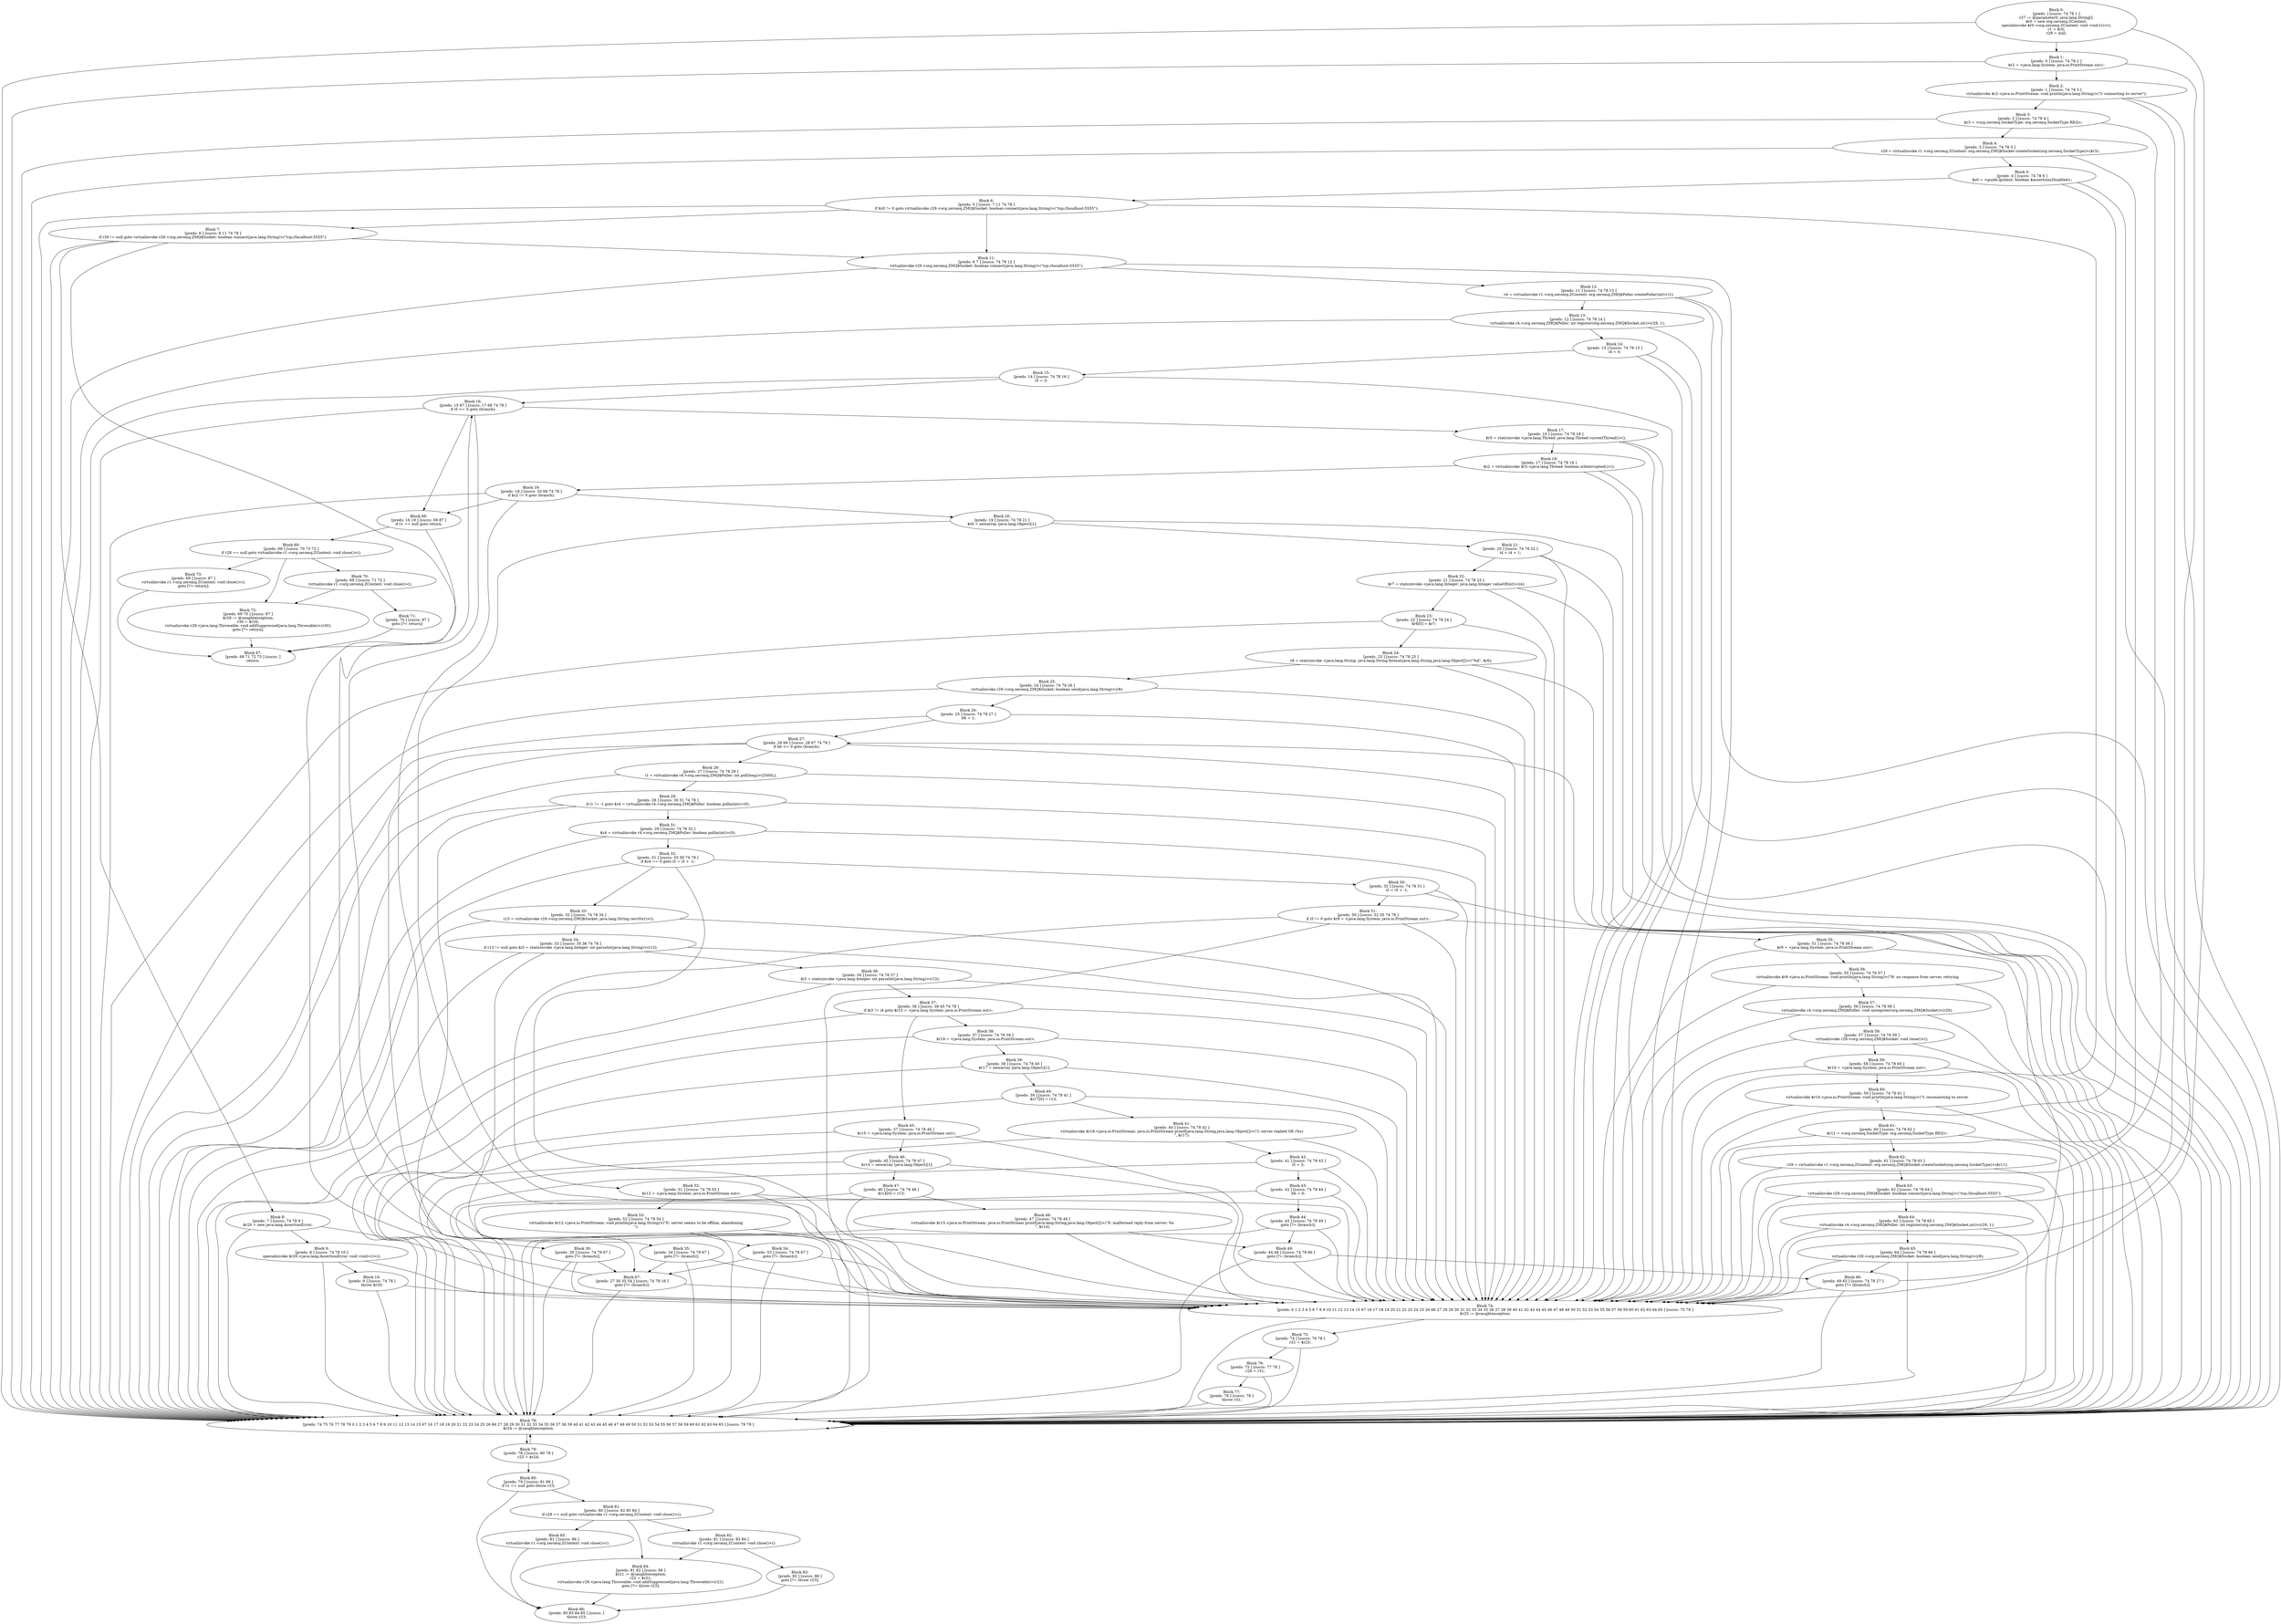 digraph "unitGraph" {
    "Block 0:
[preds: ] [succs: 74 78 1 ]
r27 := @parameter0: java.lang.String[];
$r0 = new org.zeromq.ZContext;
specialinvoke $r0.<org.zeromq.ZContext: void <init>()>();
r1 = $r0;
r28 = null;
"
    "Block 1:
[preds: 0 ] [succs: 74 78 2 ]
$r2 = <java.lang.System: java.io.PrintStream out>;
"
    "Block 2:
[preds: 1 ] [succs: 74 78 3 ]
virtualinvoke $r2.<java.io.PrintStream: void println(java.lang.String)>(\"I: connecting to server\");
"
    "Block 3:
[preds: 2 ] [succs: 74 78 4 ]
$r3 = <org.zeromq.SocketType: org.zeromq.SocketType REQ>;
"
    "Block 4:
[preds: 3 ] [succs: 74 78 5 ]
r29 = virtualinvoke r1.<org.zeromq.ZContext: org.zeromq.ZMQ$Socket createSocket(org.zeromq.SocketType)>($r3);
"
    "Block 5:
[preds: 4 ] [succs: 74 78 6 ]
$z0 = <guide.lpclient: boolean $assertionsDisabled>;
"
    "Block 6:
[preds: 5 ] [succs: 7 11 74 78 ]
if $z0 != 0 goto virtualinvoke r29.<org.zeromq.ZMQ$Socket: boolean connect(java.lang.String)>(\"tcp://localhost:5555\");
"
    "Block 7:
[preds: 6 ] [succs: 8 11 74 78 ]
if r29 != null goto virtualinvoke r29.<org.zeromq.ZMQ$Socket: boolean connect(java.lang.String)>(\"tcp://localhost:5555\");
"
    "Block 8:
[preds: 7 ] [succs: 74 78 9 ]
$r20 = new java.lang.AssertionError;
"
    "Block 9:
[preds: 8 ] [succs: 74 78 10 ]
specialinvoke $r20.<java.lang.AssertionError: void <init>()>();
"
    "Block 10:
[preds: 9 ] [succs: 74 78 ]
throw $r20;
"
    "Block 11:
[preds: 6 7 ] [succs: 74 78 12 ]
virtualinvoke r29.<org.zeromq.ZMQ$Socket: boolean connect(java.lang.String)>(\"tcp://localhost:5555\");
"
    "Block 12:
[preds: 11 ] [succs: 74 78 13 ]
r4 = virtualinvoke r1.<org.zeromq.ZContext: org.zeromq.ZMQ$Poller createPoller(int)>(1);
"
    "Block 13:
[preds: 12 ] [succs: 74 78 14 ]
virtualinvoke r4.<org.zeromq.ZMQ$Poller: int register(org.zeromq.ZMQ$Socket,int)>(r29, 1);
"
    "Block 14:
[preds: 13 ] [succs: 74 78 15 ]
i4 = 0;
"
    "Block 15:
[preds: 14 ] [succs: 74 78 16 ]
i5 = 3;
"
    "Block 16:
[preds: 15 67 ] [succs: 17 68 74 78 ]
if i5 <= 0 goto (branch);
"
    "Block 17:
[preds: 16 ] [succs: 74 78 18 ]
$r5 = staticinvoke <java.lang.Thread: java.lang.Thread currentThread()>();
"
    "Block 18:
[preds: 17 ] [succs: 74 78 19 ]
$z2 = virtualinvoke $r5.<java.lang.Thread: boolean isInterrupted()>();
"
    "Block 19:
[preds: 18 ] [succs: 20 68 74 78 ]
if $z2 != 0 goto (branch);
"
    "Block 20:
[preds: 19 ] [succs: 74 78 21 ]
$r6 = newarray (java.lang.Object)[1];
"
    "Block 21:
[preds: 20 ] [succs: 74 78 22 ]
i4 = i4 + 1;
"
    "Block 22:
[preds: 21 ] [succs: 74 78 23 ]
$r7 = staticinvoke <java.lang.Integer: java.lang.Integer valueOf(int)>(i4);
"
    "Block 23:
[preds: 22 ] [succs: 74 78 24 ]
$r6[0] = $r7;
"
    "Block 24:
[preds: 23 ] [succs: 74 78 25 ]
r8 = staticinvoke <java.lang.String: java.lang.String format(java.lang.String,java.lang.Object[])>(\"%d\", $r6);
"
    "Block 25:
[preds: 24 ] [succs: 74 78 26 ]
virtualinvoke r29.<org.zeromq.ZMQ$Socket: boolean send(java.lang.String)>(r8);
"
    "Block 26:
[preds: 25 ] [succs: 74 78 27 ]
b6 = 1;
"
    "Block 27:
[preds: 26 66 ] [succs: 28 67 74 78 ]
if b6 <= 0 goto (branch);
"
    "Block 28:
[preds: 27 ] [succs: 74 78 29 ]
i1 = virtualinvoke r4.<org.zeromq.ZMQ$Poller: int poll(long)>(2500L);
"
    "Block 29:
[preds: 28 ] [succs: 30 31 74 78 ]
if i1 != -1 goto $z4 = virtualinvoke r4.<org.zeromq.ZMQ$Poller: boolean pollin(int)>(0);
"
    "Block 30:
[preds: 29 ] [succs: 74 78 67 ]
goto [?= (branch)];
"
    "Block 31:
[preds: 29 ] [succs: 74 78 32 ]
$z4 = virtualinvoke r4.<org.zeromq.ZMQ$Poller: boolean pollin(int)>(0);
"
    "Block 32:
[preds: 31 ] [succs: 33 50 74 78 ]
if $z4 == 0 goto i5 = i5 + -1;
"
    "Block 33:
[preds: 32 ] [succs: 74 78 34 ]
r13 = virtualinvoke r29.<org.zeromq.ZMQ$Socket: java.lang.String recvStr()>();
"
    "Block 34:
[preds: 33 ] [succs: 35 36 74 78 ]
if r13 != null goto $i3 = staticinvoke <java.lang.Integer: int parseInt(java.lang.String)>(r13);
"
    "Block 35:
[preds: 34 ] [succs: 74 78 67 ]
goto [?= (branch)];
"
    "Block 36:
[preds: 34 ] [succs: 74 78 37 ]
$i3 = staticinvoke <java.lang.Integer: int parseInt(java.lang.String)>(r13);
"
    "Block 37:
[preds: 36 ] [succs: 38 45 74 78 ]
if $i3 != i4 goto $r15 = <java.lang.System: java.io.PrintStream out>;
"
    "Block 38:
[preds: 37 ] [succs: 74 78 39 ]
$r18 = <java.lang.System: java.io.PrintStream out>;
"
    "Block 39:
[preds: 38 ] [succs: 74 78 40 ]
$r17 = newarray (java.lang.Object)[1];
"
    "Block 40:
[preds: 39 ] [succs: 74 78 41 ]
$r17[0] = r13;
"
    "Block 41:
[preds: 40 ] [succs: 74 78 42 ]
virtualinvoke $r18.<java.io.PrintStream: java.io.PrintStream printf(java.lang.String,java.lang.Object[])>(\"I: server replied OK (%s)\n\", $r17);
"
    "Block 42:
[preds: 41 ] [succs: 74 78 43 ]
i5 = 3;
"
    "Block 43:
[preds: 42 ] [succs: 74 78 44 ]
b6 = 0;
"
    "Block 44:
[preds: 43 ] [succs: 74 78 49 ]
goto [?= (branch)];
"
    "Block 45:
[preds: 37 ] [succs: 74 78 46 ]
$r15 = <java.lang.System: java.io.PrintStream out>;
"
    "Block 46:
[preds: 45 ] [succs: 74 78 47 ]
$r14 = newarray (java.lang.Object)[1];
"
    "Block 47:
[preds: 46 ] [succs: 74 78 48 ]
$r14[0] = r13;
"
    "Block 48:
[preds: 47 ] [succs: 74 78 49 ]
virtualinvoke $r15.<java.io.PrintStream: java.io.PrintStream printf(java.lang.String,java.lang.Object[])>(\"E: malformed reply from server: %s\n\", $r14);
"
    "Block 49:
[preds: 44 48 ] [succs: 74 78 66 ]
goto [?= (branch)];
"
    "Block 50:
[preds: 32 ] [succs: 74 78 51 ]
i5 = i5 + -1;
"
    "Block 51:
[preds: 50 ] [succs: 52 55 74 78 ]
if i5 != 0 goto $r9 = <java.lang.System: java.io.PrintStream out>;
"
    "Block 52:
[preds: 51 ] [succs: 74 78 53 ]
$r12 = <java.lang.System: java.io.PrintStream out>;
"
    "Block 53:
[preds: 52 ] [succs: 74 78 54 ]
virtualinvoke $r12.<java.io.PrintStream: void println(java.lang.String)>(\"E: server seems to be offline, abandoning\n\");
"
    "Block 54:
[preds: 53 ] [succs: 74 78 67 ]
goto [?= (branch)];
"
    "Block 55:
[preds: 51 ] [succs: 74 78 56 ]
$r9 = <java.lang.System: java.io.PrintStream out>;
"
    "Block 56:
[preds: 55 ] [succs: 74 78 57 ]
virtualinvoke $r9.<java.io.PrintStream: void println(java.lang.String)>(\"W: no response from server, retrying\n\");
"
    "Block 57:
[preds: 56 ] [succs: 74 78 58 ]
virtualinvoke r4.<org.zeromq.ZMQ$Poller: void unregister(org.zeromq.ZMQ$Socket)>(r29);
"
    "Block 58:
[preds: 57 ] [succs: 74 78 59 ]
virtualinvoke r29.<org.zeromq.ZMQ$Socket: void close()>();
"
    "Block 59:
[preds: 58 ] [succs: 74 78 60 ]
$r10 = <java.lang.System: java.io.PrintStream out>;
"
    "Block 60:
[preds: 59 ] [succs: 74 78 61 ]
virtualinvoke $r10.<java.io.PrintStream: void println(java.lang.String)>(\"I: reconnecting to server\n\");
"
    "Block 61:
[preds: 60 ] [succs: 74 78 62 ]
$r11 = <org.zeromq.SocketType: org.zeromq.SocketType REQ>;
"
    "Block 62:
[preds: 61 ] [succs: 74 78 63 ]
r29 = virtualinvoke r1.<org.zeromq.ZContext: org.zeromq.ZMQ$Socket createSocket(org.zeromq.SocketType)>($r11);
"
    "Block 63:
[preds: 62 ] [succs: 74 78 64 ]
virtualinvoke r29.<org.zeromq.ZMQ$Socket: boolean connect(java.lang.String)>(\"tcp://localhost:5555\");
"
    "Block 64:
[preds: 63 ] [succs: 74 78 65 ]
virtualinvoke r4.<org.zeromq.ZMQ$Poller: int register(org.zeromq.ZMQ$Socket,int)>(r29, 1);
"
    "Block 65:
[preds: 64 ] [succs: 74 78 66 ]
virtualinvoke r29.<org.zeromq.ZMQ$Socket: boolean send(java.lang.String)>(r8);
"
    "Block 66:
[preds: 49 65 ] [succs: 74 78 27 ]
goto [?= (branch)];
"
    "Block 67:
[preds: 27 30 35 54 ] [succs: 74 78 16 ]
goto [?= (branch)];
"
    "Block 68:
[preds: 16 19 ] [succs: 69 87 ]
if r1 == null goto return;
"
    "Block 69:
[preds: 68 ] [succs: 70 73 72 ]
if r28 == null goto virtualinvoke r1.<org.zeromq.ZContext: void close()>();
"
    "Block 70:
[preds: 69 ] [succs: 71 72 ]
virtualinvoke r1.<org.zeromq.ZContext: void close()>();
"
    "Block 71:
[preds: 70 ] [succs: 87 ]
goto [?= return];
"
    "Block 72:
[preds: 69 70 ] [succs: 87 ]
$r26 := @caughtexception;
r30 = $r26;
virtualinvoke r28.<java.lang.Throwable: void addSuppressed(java.lang.Throwable)>(r30);
goto [?= return];
"
    "Block 73:
[preds: 69 ] [succs: 87 ]
virtualinvoke r1.<org.zeromq.ZContext: void close()>();
goto [?= return];
"
    "Block 74:
[preds: 0 1 2 3 4 5 6 7 8 9 10 11 12 13 14 15 67 16 17 18 19 20 21 22 23 24 25 26 66 27 28 29 30 31 32 33 34 35 36 37 38 39 40 41 42 43 44 45 46 47 48 49 50 51 52 53 54 55 56 57 58 59 60 61 62 63 64 65 ] [succs: 75 78 ]
$r25 := @caughtexception;
"
    "Block 75:
[preds: 74 ] [succs: 76 78 ]
r31 = $r25;
"
    "Block 76:
[preds: 75 ] [succs: 77 78 ]
r28 = r31;
"
    "Block 77:
[preds: 76 ] [succs: 78 ]
throw r31;
"
    "Block 78:
[preds: 74 75 76 77 78 79 0 1 2 3 4 5 6 7 8 9 10 11 12 13 14 15 67 16 17 18 19 20 21 22 23 24 25 26 66 27 28 29 30 31 32 33 34 35 36 37 38 39 40 41 42 43 44 45 46 47 48 49 50 51 52 53 54 55 56 57 58 59 60 61 62 63 64 65 ] [succs: 79 78 ]
$r24 := @caughtexception;
"
    "Block 79:
[preds: 78 ] [succs: 80 78 ]
r23 = $r24;
"
    "Block 80:
[preds: 79 ] [succs: 81 86 ]
if r1 == null goto throw r23;
"
    "Block 81:
[preds: 80 ] [succs: 82 85 84 ]
if r28 == null goto virtualinvoke r1.<org.zeromq.ZContext: void close()>();
"
    "Block 82:
[preds: 81 ] [succs: 83 84 ]
virtualinvoke r1.<org.zeromq.ZContext: void close()>();
"
    "Block 83:
[preds: 82 ] [succs: 86 ]
goto [?= throw r23];
"
    "Block 84:
[preds: 81 82 ] [succs: 86 ]
$r21 := @caughtexception;
r22 = $r21;
virtualinvoke r28.<java.lang.Throwable: void addSuppressed(java.lang.Throwable)>(r22);
goto [?= throw r23];
"
    "Block 85:
[preds: 81 ] [succs: 86 ]
virtualinvoke r1.<org.zeromq.ZContext: void close()>();
"
    "Block 86:
[preds: 80 83 84 85 ] [succs: ]
throw r23;
"
    "Block 87:
[preds: 68 71 72 73 ] [succs: ]
return;
"
    "Block 0:
[preds: ] [succs: 74 78 1 ]
r27 := @parameter0: java.lang.String[];
$r0 = new org.zeromq.ZContext;
specialinvoke $r0.<org.zeromq.ZContext: void <init>()>();
r1 = $r0;
r28 = null;
"->"Block 74:
[preds: 0 1 2 3 4 5 6 7 8 9 10 11 12 13 14 15 67 16 17 18 19 20 21 22 23 24 25 26 66 27 28 29 30 31 32 33 34 35 36 37 38 39 40 41 42 43 44 45 46 47 48 49 50 51 52 53 54 55 56 57 58 59 60 61 62 63 64 65 ] [succs: 75 78 ]
$r25 := @caughtexception;
";
    "Block 0:
[preds: ] [succs: 74 78 1 ]
r27 := @parameter0: java.lang.String[];
$r0 = new org.zeromq.ZContext;
specialinvoke $r0.<org.zeromq.ZContext: void <init>()>();
r1 = $r0;
r28 = null;
"->"Block 78:
[preds: 74 75 76 77 78 79 0 1 2 3 4 5 6 7 8 9 10 11 12 13 14 15 67 16 17 18 19 20 21 22 23 24 25 26 66 27 28 29 30 31 32 33 34 35 36 37 38 39 40 41 42 43 44 45 46 47 48 49 50 51 52 53 54 55 56 57 58 59 60 61 62 63 64 65 ] [succs: 79 78 ]
$r24 := @caughtexception;
";
    "Block 0:
[preds: ] [succs: 74 78 1 ]
r27 := @parameter0: java.lang.String[];
$r0 = new org.zeromq.ZContext;
specialinvoke $r0.<org.zeromq.ZContext: void <init>()>();
r1 = $r0;
r28 = null;
"->"Block 1:
[preds: 0 ] [succs: 74 78 2 ]
$r2 = <java.lang.System: java.io.PrintStream out>;
";
    "Block 1:
[preds: 0 ] [succs: 74 78 2 ]
$r2 = <java.lang.System: java.io.PrintStream out>;
"->"Block 74:
[preds: 0 1 2 3 4 5 6 7 8 9 10 11 12 13 14 15 67 16 17 18 19 20 21 22 23 24 25 26 66 27 28 29 30 31 32 33 34 35 36 37 38 39 40 41 42 43 44 45 46 47 48 49 50 51 52 53 54 55 56 57 58 59 60 61 62 63 64 65 ] [succs: 75 78 ]
$r25 := @caughtexception;
";
    "Block 1:
[preds: 0 ] [succs: 74 78 2 ]
$r2 = <java.lang.System: java.io.PrintStream out>;
"->"Block 78:
[preds: 74 75 76 77 78 79 0 1 2 3 4 5 6 7 8 9 10 11 12 13 14 15 67 16 17 18 19 20 21 22 23 24 25 26 66 27 28 29 30 31 32 33 34 35 36 37 38 39 40 41 42 43 44 45 46 47 48 49 50 51 52 53 54 55 56 57 58 59 60 61 62 63 64 65 ] [succs: 79 78 ]
$r24 := @caughtexception;
";
    "Block 1:
[preds: 0 ] [succs: 74 78 2 ]
$r2 = <java.lang.System: java.io.PrintStream out>;
"->"Block 2:
[preds: 1 ] [succs: 74 78 3 ]
virtualinvoke $r2.<java.io.PrintStream: void println(java.lang.String)>(\"I: connecting to server\");
";
    "Block 2:
[preds: 1 ] [succs: 74 78 3 ]
virtualinvoke $r2.<java.io.PrintStream: void println(java.lang.String)>(\"I: connecting to server\");
"->"Block 74:
[preds: 0 1 2 3 4 5 6 7 8 9 10 11 12 13 14 15 67 16 17 18 19 20 21 22 23 24 25 26 66 27 28 29 30 31 32 33 34 35 36 37 38 39 40 41 42 43 44 45 46 47 48 49 50 51 52 53 54 55 56 57 58 59 60 61 62 63 64 65 ] [succs: 75 78 ]
$r25 := @caughtexception;
";
    "Block 2:
[preds: 1 ] [succs: 74 78 3 ]
virtualinvoke $r2.<java.io.PrintStream: void println(java.lang.String)>(\"I: connecting to server\");
"->"Block 78:
[preds: 74 75 76 77 78 79 0 1 2 3 4 5 6 7 8 9 10 11 12 13 14 15 67 16 17 18 19 20 21 22 23 24 25 26 66 27 28 29 30 31 32 33 34 35 36 37 38 39 40 41 42 43 44 45 46 47 48 49 50 51 52 53 54 55 56 57 58 59 60 61 62 63 64 65 ] [succs: 79 78 ]
$r24 := @caughtexception;
";
    "Block 2:
[preds: 1 ] [succs: 74 78 3 ]
virtualinvoke $r2.<java.io.PrintStream: void println(java.lang.String)>(\"I: connecting to server\");
"->"Block 3:
[preds: 2 ] [succs: 74 78 4 ]
$r3 = <org.zeromq.SocketType: org.zeromq.SocketType REQ>;
";
    "Block 3:
[preds: 2 ] [succs: 74 78 4 ]
$r3 = <org.zeromq.SocketType: org.zeromq.SocketType REQ>;
"->"Block 74:
[preds: 0 1 2 3 4 5 6 7 8 9 10 11 12 13 14 15 67 16 17 18 19 20 21 22 23 24 25 26 66 27 28 29 30 31 32 33 34 35 36 37 38 39 40 41 42 43 44 45 46 47 48 49 50 51 52 53 54 55 56 57 58 59 60 61 62 63 64 65 ] [succs: 75 78 ]
$r25 := @caughtexception;
";
    "Block 3:
[preds: 2 ] [succs: 74 78 4 ]
$r3 = <org.zeromq.SocketType: org.zeromq.SocketType REQ>;
"->"Block 78:
[preds: 74 75 76 77 78 79 0 1 2 3 4 5 6 7 8 9 10 11 12 13 14 15 67 16 17 18 19 20 21 22 23 24 25 26 66 27 28 29 30 31 32 33 34 35 36 37 38 39 40 41 42 43 44 45 46 47 48 49 50 51 52 53 54 55 56 57 58 59 60 61 62 63 64 65 ] [succs: 79 78 ]
$r24 := @caughtexception;
";
    "Block 3:
[preds: 2 ] [succs: 74 78 4 ]
$r3 = <org.zeromq.SocketType: org.zeromq.SocketType REQ>;
"->"Block 4:
[preds: 3 ] [succs: 74 78 5 ]
r29 = virtualinvoke r1.<org.zeromq.ZContext: org.zeromq.ZMQ$Socket createSocket(org.zeromq.SocketType)>($r3);
";
    "Block 4:
[preds: 3 ] [succs: 74 78 5 ]
r29 = virtualinvoke r1.<org.zeromq.ZContext: org.zeromq.ZMQ$Socket createSocket(org.zeromq.SocketType)>($r3);
"->"Block 74:
[preds: 0 1 2 3 4 5 6 7 8 9 10 11 12 13 14 15 67 16 17 18 19 20 21 22 23 24 25 26 66 27 28 29 30 31 32 33 34 35 36 37 38 39 40 41 42 43 44 45 46 47 48 49 50 51 52 53 54 55 56 57 58 59 60 61 62 63 64 65 ] [succs: 75 78 ]
$r25 := @caughtexception;
";
    "Block 4:
[preds: 3 ] [succs: 74 78 5 ]
r29 = virtualinvoke r1.<org.zeromq.ZContext: org.zeromq.ZMQ$Socket createSocket(org.zeromq.SocketType)>($r3);
"->"Block 78:
[preds: 74 75 76 77 78 79 0 1 2 3 4 5 6 7 8 9 10 11 12 13 14 15 67 16 17 18 19 20 21 22 23 24 25 26 66 27 28 29 30 31 32 33 34 35 36 37 38 39 40 41 42 43 44 45 46 47 48 49 50 51 52 53 54 55 56 57 58 59 60 61 62 63 64 65 ] [succs: 79 78 ]
$r24 := @caughtexception;
";
    "Block 4:
[preds: 3 ] [succs: 74 78 5 ]
r29 = virtualinvoke r1.<org.zeromq.ZContext: org.zeromq.ZMQ$Socket createSocket(org.zeromq.SocketType)>($r3);
"->"Block 5:
[preds: 4 ] [succs: 74 78 6 ]
$z0 = <guide.lpclient: boolean $assertionsDisabled>;
";
    "Block 5:
[preds: 4 ] [succs: 74 78 6 ]
$z0 = <guide.lpclient: boolean $assertionsDisabled>;
"->"Block 74:
[preds: 0 1 2 3 4 5 6 7 8 9 10 11 12 13 14 15 67 16 17 18 19 20 21 22 23 24 25 26 66 27 28 29 30 31 32 33 34 35 36 37 38 39 40 41 42 43 44 45 46 47 48 49 50 51 52 53 54 55 56 57 58 59 60 61 62 63 64 65 ] [succs: 75 78 ]
$r25 := @caughtexception;
";
    "Block 5:
[preds: 4 ] [succs: 74 78 6 ]
$z0 = <guide.lpclient: boolean $assertionsDisabled>;
"->"Block 78:
[preds: 74 75 76 77 78 79 0 1 2 3 4 5 6 7 8 9 10 11 12 13 14 15 67 16 17 18 19 20 21 22 23 24 25 26 66 27 28 29 30 31 32 33 34 35 36 37 38 39 40 41 42 43 44 45 46 47 48 49 50 51 52 53 54 55 56 57 58 59 60 61 62 63 64 65 ] [succs: 79 78 ]
$r24 := @caughtexception;
";
    "Block 5:
[preds: 4 ] [succs: 74 78 6 ]
$z0 = <guide.lpclient: boolean $assertionsDisabled>;
"->"Block 6:
[preds: 5 ] [succs: 7 11 74 78 ]
if $z0 != 0 goto virtualinvoke r29.<org.zeromq.ZMQ$Socket: boolean connect(java.lang.String)>(\"tcp://localhost:5555\");
";
    "Block 6:
[preds: 5 ] [succs: 7 11 74 78 ]
if $z0 != 0 goto virtualinvoke r29.<org.zeromq.ZMQ$Socket: boolean connect(java.lang.String)>(\"tcp://localhost:5555\");
"->"Block 7:
[preds: 6 ] [succs: 8 11 74 78 ]
if r29 != null goto virtualinvoke r29.<org.zeromq.ZMQ$Socket: boolean connect(java.lang.String)>(\"tcp://localhost:5555\");
";
    "Block 6:
[preds: 5 ] [succs: 7 11 74 78 ]
if $z0 != 0 goto virtualinvoke r29.<org.zeromq.ZMQ$Socket: boolean connect(java.lang.String)>(\"tcp://localhost:5555\");
"->"Block 11:
[preds: 6 7 ] [succs: 74 78 12 ]
virtualinvoke r29.<org.zeromq.ZMQ$Socket: boolean connect(java.lang.String)>(\"tcp://localhost:5555\");
";
    "Block 6:
[preds: 5 ] [succs: 7 11 74 78 ]
if $z0 != 0 goto virtualinvoke r29.<org.zeromq.ZMQ$Socket: boolean connect(java.lang.String)>(\"tcp://localhost:5555\");
"->"Block 74:
[preds: 0 1 2 3 4 5 6 7 8 9 10 11 12 13 14 15 67 16 17 18 19 20 21 22 23 24 25 26 66 27 28 29 30 31 32 33 34 35 36 37 38 39 40 41 42 43 44 45 46 47 48 49 50 51 52 53 54 55 56 57 58 59 60 61 62 63 64 65 ] [succs: 75 78 ]
$r25 := @caughtexception;
";
    "Block 6:
[preds: 5 ] [succs: 7 11 74 78 ]
if $z0 != 0 goto virtualinvoke r29.<org.zeromq.ZMQ$Socket: boolean connect(java.lang.String)>(\"tcp://localhost:5555\");
"->"Block 78:
[preds: 74 75 76 77 78 79 0 1 2 3 4 5 6 7 8 9 10 11 12 13 14 15 67 16 17 18 19 20 21 22 23 24 25 26 66 27 28 29 30 31 32 33 34 35 36 37 38 39 40 41 42 43 44 45 46 47 48 49 50 51 52 53 54 55 56 57 58 59 60 61 62 63 64 65 ] [succs: 79 78 ]
$r24 := @caughtexception;
";
    "Block 7:
[preds: 6 ] [succs: 8 11 74 78 ]
if r29 != null goto virtualinvoke r29.<org.zeromq.ZMQ$Socket: boolean connect(java.lang.String)>(\"tcp://localhost:5555\");
"->"Block 8:
[preds: 7 ] [succs: 74 78 9 ]
$r20 = new java.lang.AssertionError;
";
    "Block 7:
[preds: 6 ] [succs: 8 11 74 78 ]
if r29 != null goto virtualinvoke r29.<org.zeromq.ZMQ$Socket: boolean connect(java.lang.String)>(\"tcp://localhost:5555\");
"->"Block 11:
[preds: 6 7 ] [succs: 74 78 12 ]
virtualinvoke r29.<org.zeromq.ZMQ$Socket: boolean connect(java.lang.String)>(\"tcp://localhost:5555\");
";
    "Block 7:
[preds: 6 ] [succs: 8 11 74 78 ]
if r29 != null goto virtualinvoke r29.<org.zeromq.ZMQ$Socket: boolean connect(java.lang.String)>(\"tcp://localhost:5555\");
"->"Block 74:
[preds: 0 1 2 3 4 5 6 7 8 9 10 11 12 13 14 15 67 16 17 18 19 20 21 22 23 24 25 26 66 27 28 29 30 31 32 33 34 35 36 37 38 39 40 41 42 43 44 45 46 47 48 49 50 51 52 53 54 55 56 57 58 59 60 61 62 63 64 65 ] [succs: 75 78 ]
$r25 := @caughtexception;
";
    "Block 7:
[preds: 6 ] [succs: 8 11 74 78 ]
if r29 != null goto virtualinvoke r29.<org.zeromq.ZMQ$Socket: boolean connect(java.lang.String)>(\"tcp://localhost:5555\");
"->"Block 78:
[preds: 74 75 76 77 78 79 0 1 2 3 4 5 6 7 8 9 10 11 12 13 14 15 67 16 17 18 19 20 21 22 23 24 25 26 66 27 28 29 30 31 32 33 34 35 36 37 38 39 40 41 42 43 44 45 46 47 48 49 50 51 52 53 54 55 56 57 58 59 60 61 62 63 64 65 ] [succs: 79 78 ]
$r24 := @caughtexception;
";
    "Block 8:
[preds: 7 ] [succs: 74 78 9 ]
$r20 = new java.lang.AssertionError;
"->"Block 74:
[preds: 0 1 2 3 4 5 6 7 8 9 10 11 12 13 14 15 67 16 17 18 19 20 21 22 23 24 25 26 66 27 28 29 30 31 32 33 34 35 36 37 38 39 40 41 42 43 44 45 46 47 48 49 50 51 52 53 54 55 56 57 58 59 60 61 62 63 64 65 ] [succs: 75 78 ]
$r25 := @caughtexception;
";
    "Block 8:
[preds: 7 ] [succs: 74 78 9 ]
$r20 = new java.lang.AssertionError;
"->"Block 78:
[preds: 74 75 76 77 78 79 0 1 2 3 4 5 6 7 8 9 10 11 12 13 14 15 67 16 17 18 19 20 21 22 23 24 25 26 66 27 28 29 30 31 32 33 34 35 36 37 38 39 40 41 42 43 44 45 46 47 48 49 50 51 52 53 54 55 56 57 58 59 60 61 62 63 64 65 ] [succs: 79 78 ]
$r24 := @caughtexception;
";
    "Block 8:
[preds: 7 ] [succs: 74 78 9 ]
$r20 = new java.lang.AssertionError;
"->"Block 9:
[preds: 8 ] [succs: 74 78 10 ]
specialinvoke $r20.<java.lang.AssertionError: void <init>()>();
";
    "Block 9:
[preds: 8 ] [succs: 74 78 10 ]
specialinvoke $r20.<java.lang.AssertionError: void <init>()>();
"->"Block 74:
[preds: 0 1 2 3 4 5 6 7 8 9 10 11 12 13 14 15 67 16 17 18 19 20 21 22 23 24 25 26 66 27 28 29 30 31 32 33 34 35 36 37 38 39 40 41 42 43 44 45 46 47 48 49 50 51 52 53 54 55 56 57 58 59 60 61 62 63 64 65 ] [succs: 75 78 ]
$r25 := @caughtexception;
";
    "Block 9:
[preds: 8 ] [succs: 74 78 10 ]
specialinvoke $r20.<java.lang.AssertionError: void <init>()>();
"->"Block 78:
[preds: 74 75 76 77 78 79 0 1 2 3 4 5 6 7 8 9 10 11 12 13 14 15 67 16 17 18 19 20 21 22 23 24 25 26 66 27 28 29 30 31 32 33 34 35 36 37 38 39 40 41 42 43 44 45 46 47 48 49 50 51 52 53 54 55 56 57 58 59 60 61 62 63 64 65 ] [succs: 79 78 ]
$r24 := @caughtexception;
";
    "Block 9:
[preds: 8 ] [succs: 74 78 10 ]
specialinvoke $r20.<java.lang.AssertionError: void <init>()>();
"->"Block 10:
[preds: 9 ] [succs: 74 78 ]
throw $r20;
";
    "Block 10:
[preds: 9 ] [succs: 74 78 ]
throw $r20;
"->"Block 74:
[preds: 0 1 2 3 4 5 6 7 8 9 10 11 12 13 14 15 67 16 17 18 19 20 21 22 23 24 25 26 66 27 28 29 30 31 32 33 34 35 36 37 38 39 40 41 42 43 44 45 46 47 48 49 50 51 52 53 54 55 56 57 58 59 60 61 62 63 64 65 ] [succs: 75 78 ]
$r25 := @caughtexception;
";
    "Block 10:
[preds: 9 ] [succs: 74 78 ]
throw $r20;
"->"Block 78:
[preds: 74 75 76 77 78 79 0 1 2 3 4 5 6 7 8 9 10 11 12 13 14 15 67 16 17 18 19 20 21 22 23 24 25 26 66 27 28 29 30 31 32 33 34 35 36 37 38 39 40 41 42 43 44 45 46 47 48 49 50 51 52 53 54 55 56 57 58 59 60 61 62 63 64 65 ] [succs: 79 78 ]
$r24 := @caughtexception;
";
    "Block 11:
[preds: 6 7 ] [succs: 74 78 12 ]
virtualinvoke r29.<org.zeromq.ZMQ$Socket: boolean connect(java.lang.String)>(\"tcp://localhost:5555\");
"->"Block 74:
[preds: 0 1 2 3 4 5 6 7 8 9 10 11 12 13 14 15 67 16 17 18 19 20 21 22 23 24 25 26 66 27 28 29 30 31 32 33 34 35 36 37 38 39 40 41 42 43 44 45 46 47 48 49 50 51 52 53 54 55 56 57 58 59 60 61 62 63 64 65 ] [succs: 75 78 ]
$r25 := @caughtexception;
";
    "Block 11:
[preds: 6 7 ] [succs: 74 78 12 ]
virtualinvoke r29.<org.zeromq.ZMQ$Socket: boolean connect(java.lang.String)>(\"tcp://localhost:5555\");
"->"Block 78:
[preds: 74 75 76 77 78 79 0 1 2 3 4 5 6 7 8 9 10 11 12 13 14 15 67 16 17 18 19 20 21 22 23 24 25 26 66 27 28 29 30 31 32 33 34 35 36 37 38 39 40 41 42 43 44 45 46 47 48 49 50 51 52 53 54 55 56 57 58 59 60 61 62 63 64 65 ] [succs: 79 78 ]
$r24 := @caughtexception;
";
    "Block 11:
[preds: 6 7 ] [succs: 74 78 12 ]
virtualinvoke r29.<org.zeromq.ZMQ$Socket: boolean connect(java.lang.String)>(\"tcp://localhost:5555\");
"->"Block 12:
[preds: 11 ] [succs: 74 78 13 ]
r4 = virtualinvoke r1.<org.zeromq.ZContext: org.zeromq.ZMQ$Poller createPoller(int)>(1);
";
    "Block 12:
[preds: 11 ] [succs: 74 78 13 ]
r4 = virtualinvoke r1.<org.zeromq.ZContext: org.zeromq.ZMQ$Poller createPoller(int)>(1);
"->"Block 74:
[preds: 0 1 2 3 4 5 6 7 8 9 10 11 12 13 14 15 67 16 17 18 19 20 21 22 23 24 25 26 66 27 28 29 30 31 32 33 34 35 36 37 38 39 40 41 42 43 44 45 46 47 48 49 50 51 52 53 54 55 56 57 58 59 60 61 62 63 64 65 ] [succs: 75 78 ]
$r25 := @caughtexception;
";
    "Block 12:
[preds: 11 ] [succs: 74 78 13 ]
r4 = virtualinvoke r1.<org.zeromq.ZContext: org.zeromq.ZMQ$Poller createPoller(int)>(1);
"->"Block 78:
[preds: 74 75 76 77 78 79 0 1 2 3 4 5 6 7 8 9 10 11 12 13 14 15 67 16 17 18 19 20 21 22 23 24 25 26 66 27 28 29 30 31 32 33 34 35 36 37 38 39 40 41 42 43 44 45 46 47 48 49 50 51 52 53 54 55 56 57 58 59 60 61 62 63 64 65 ] [succs: 79 78 ]
$r24 := @caughtexception;
";
    "Block 12:
[preds: 11 ] [succs: 74 78 13 ]
r4 = virtualinvoke r1.<org.zeromq.ZContext: org.zeromq.ZMQ$Poller createPoller(int)>(1);
"->"Block 13:
[preds: 12 ] [succs: 74 78 14 ]
virtualinvoke r4.<org.zeromq.ZMQ$Poller: int register(org.zeromq.ZMQ$Socket,int)>(r29, 1);
";
    "Block 13:
[preds: 12 ] [succs: 74 78 14 ]
virtualinvoke r4.<org.zeromq.ZMQ$Poller: int register(org.zeromq.ZMQ$Socket,int)>(r29, 1);
"->"Block 74:
[preds: 0 1 2 3 4 5 6 7 8 9 10 11 12 13 14 15 67 16 17 18 19 20 21 22 23 24 25 26 66 27 28 29 30 31 32 33 34 35 36 37 38 39 40 41 42 43 44 45 46 47 48 49 50 51 52 53 54 55 56 57 58 59 60 61 62 63 64 65 ] [succs: 75 78 ]
$r25 := @caughtexception;
";
    "Block 13:
[preds: 12 ] [succs: 74 78 14 ]
virtualinvoke r4.<org.zeromq.ZMQ$Poller: int register(org.zeromq.ZMQ$Socket,int)>(r29, 1);
"->"Block 78:
[preds: 74 75 76 77 78 79 0 1 2 3 4 5 6 7 8 9 10 11 12 13 14 15 67 16 17 18 19 20 21 22 23 24 25 26 66 27 28 29 30 31 32 33 34 35 36 37 38 39 40 41 42 43 44 45 46 47 48 49 50 51 52 53 54 55 56 57 58 59 60 61 62 63 64 65 ] [succs: 79 78 ]
$r24 := @caughtexception;
";
    "Block 13:
[preds: 12 ] [succs: 74 78 14 ]
virtualinvoke r4.<org.zeromq.ZMQ$Poller: int register(org.zeromq.ZMQ$Socket,int)>(r29, 1);
"->"Block 14:
[preds: 13 ] [succs: 74 78 15 ]
i4 = 0;
";
    "Block 14:
[preds: 13 ] [succs: 74 78 15 ]
i4 = 0;
"->"Block 74:
[preds: 0 1 2 3 4 5 6 7 8 9 10 11 12 13 14 15 67 16 17 18 19 20 21 22 23 24 25 26 66 27 28 29 30 31 32 33 34 35 36 37 38 39 40 41 42 43 44 45 46 47 48 49 50 51 52 53 54 55 56 57 58 59 60 61 62 63 64 65 ] [succs: 75 78 ]
$r25 := @caughtexception;
";
    "Block 14:
[preds: 13 ] [succs: 74 78 15 ]
i4 = 0;
"->"Block 78:
[preds: 74 75 76 77 78 79 0 1 2 3 4 5 6 7 8 9 10 11 12 13 14 15 67 16 17 18 19 20 21 22 23 24 25 26 66 27 28 29 30 31 32 33 34 35 36 37 38 39 40 41 42 43 44 45 46 47 48 49 50 51 52 53 54 55 56 57 58 59 60 61 62 63 64 65 ] [succs: 79 78 ]
$r24 := @caughtexception;
";
    "Block 14:
[preds: 13 ] [succs: 74 78 15 ]
i4 = 0;
"->"Block 15:
[preds: 14 ] [succs: 74 78 16 ]
i5 = 3;
";
    "Block 15:
[preds: 14 ] [succs: 74 78 16 ]
i5 = 3;
"->"Block 74:
[preds: 0 1 2 3 4 5 6 7 8 9 10 11 12 13 14 15 67 16 17 18 19 20 21 22 23 24 25 26 66 27 28 29 30 31 32 33 34 35 36 37 38 39 40 41 42 43 44 45 46 47 48 49 50 51 52 53 54 55 56 57 58 59 60 61 62 63 64 65 ] [succs: 75 78 ]
$r25 := @caughtexception;
";
    "Block 15:
[preds: 14 ] [succs: 74 78 16 ]
i5 = 3;
"->"Block 78:
[preds: 74 75 76 77 78 79 0 1 2 3 4 5 6 7 8 9 10 11 12 13 14 15 67 16 17 18 19 20 21 22 23 24 25 26 66 27 28 29 30 31 32 33 34 35 36 37 38 39 40 41 42 43 44 45 46 47 48 49 50 51 52 53 54 55 56 57 58 59 60 61 62 63 64 65 ] [succs: 79 78 ]
$r24 := @caughtexception;
";
    "Block 15:
[preds: 14 ] [succs: 74 78 16 ]
i5 = 3;
"->"Block 16:
[preds: 15 67 ] [succs: 17 68 74 78 ]
if i5 <= 0 goto (branch);
";
    "Block 16:
[preds: 15 67 ] [succs: 17 68 74 78 ]
if i5 <= 0 goto (branch);
"->"Block 17:
[preds: 16 ] [succs: 74 78 18 ]
$r5 = staticinvoke <java.lang.Thread: java.lang.Thread currentThread()>();
";
    "Block 16:
[preds: 15 67 ] [succs: 17 68 74 78 ]
if i5 <= 0 goto (branch);
"->"Block 68:
[preds: 16 19 ] [succs: 69 87 ]
if r1 == null goto return;
";
    "Block 16:
[preds: 15 67 ] [succs: 17 68 74 78 ]
if i5 <= 0 goto (branch);
"->"Block 74:
[preds: 0 1 2 3 4 5 6 7 8 9 10 11 12 13 14 15 67 16 17 18 19 20 21 22 23 24 25 26 66 27 28 29 30 31 32 33 34 35 36 37 38 39 40 41 42 43 44 45 46 47 48 49 50 51 52 53 54 55 56 57 58 59 60 61 62 63 64 65 ] [succs: 75 78 ]
$r25 := @caughtexception;
";
    "Block 16:
[preds: 15 67 ] [succs: 17 68 74 78 ]
if i5 <= 0 goto (branch);
"->"Block 78:
[preds: 74 75 76 77 78 79 0 1 2 3 4 5 6 7 8 9 10 11 12 13 14 15 67 16 17 18 19 20 21 22 23 24 25 26 66 27 28 29 30 31 32 33 34 35 36 37 38 39 40 41 42 43 44 45 46 47 48 49 50 51 52 53 54 55 56 57 58 59 60 61 62 63 64 65 ] [succs: 79 78 ]
$r24 := @caughtexception;
";
    "Block 17:
[preds: 16 ] [succs: 74 78 18 ]
$r5 = staticinvoke <java.lang.Thread: java.lang.Thread currentThread()>();
"->"Block 74:
[preds: 0 1 2 3 4 5 6 7 8 9 10 11 12 13 14 15 67 16 17 18 19 20 21 22 23 24 25 26 66 27 28 29 30 31 32 33 34 35 36 37 38 39 40 41 42 43 44 45 46 47 48 49 50 51 52 53 54 55 56 57 58 59 60 61 62 63 64 65 ] [succs: 75 78 ]
$r25 := @caughtexception;
";
    "Block 17:
[preds: 16 ] [succs: 74 78 18 ]
$r5 = staticinvoke <java.lang.Thread: java.lang.Thread currentThread()>();
"->"Block 78:
[preds: 74 75 76 77 78 79 0 1 2 3 4 5 6 7 8 9 10 11 12 13 14 15 67 16 17 18 19 20 21 22 23 24 25 26 66 27 28 29 30 31 32 33 34 35 36 37 38 39 40 41 42 43 44 45 46 47 48 49 50 51 52 53 54 55 56 57 58 59 60 61 62 63 64 65 ] [succs: 79 78 ]
$r24 := @caughtexception;
";
    "Block 17:
[preds: 16 ] [succs: 74 78 18 ]
$r5 = staticinvoke <java.lang.Thread: java.lang.Thread currentThread()>();
"->"Block 18:
[preds: 17 ] [succs: 74 78 19 ]
$z2 = virtualinvoke $r5.<java.lang.Thread: boolean isInterrupted()>();
";
    "Block 18:
[preds: 17 ] [succs: 74 78 19 ]
$z2 = virtualinvoke $r5.<java.lang.Thread: boolean isInterrupted()>();
"->"Block 74:
[preds: 0 1 2 3 4 5 6 7 8 9 10 11 12 13 14 15 67 16 17 18 19 20 21 22 23 24 25 26 66 27 28 29 30 31 32 33 34 35 36 37 38 39 40 41 42 43 44 45 46 47 48 49 50 51 52 53 54 55 56 57 58 59 60 61 62 63 64 65 ] [succs: 75 78 ]
$r25 := @caughtexception;
";
    "Block 18:
[preds: 17 ] [succs: 74 78 19 ]
$z2 = virtualinvoke $r5.<java.lang.Thread: boolean isInterrupted()>();
"->"Block 78:
[preds: 74 75 76 77 78 79 0 1 2 3 4 5 6 7 8 9 10 11 12 13 14 15 67 16 17 18 19 20 21 22 23 24 25 26 66 27 28 29 30 31 32 33 34 35 36 37 38 39 40 41 42 43 44 45 46 47 48 49 50 51 52 53 54 55 56 57 58 59 60 61 62 63 64 65 ] [succs: 79 78 ]
$r24 := @caughtexception;
";
    "Block 18:
[preds: 17 ] [succs: 74 78 19 ]
$z2 = virtualinvoke $r5.<java.lang.Thread: boolean isInterrupted()>();
"->"Block 19:
[preds: 18 ] [succs: 20 68 74 78 ]
if $z2 != 0 goto (branch);
";
    "Block 19:
[preds: 18 ] [succs: 20 68 74 78 ]
if $z2 != 0 goto (branch);
"->"Block 20:
[preds: 19 ] [succs: 74 78 21 ]
$r6 = newarray (java.lang.Object)[1];
";
    "Block 19:
[preds: 18 ] [succs: 20 68 74 78 ]
if $z2 != 0 goto (branch);
"->"Block 68:
[preds: 16 19 ] [succs: 69 87 ]
if r1 == null goto return;
";
    "Block 19:
[preds: 18 ] [succs: 20 68 74 78 ]
if $z2 != 0 goto (branch);
"->"Block 74:
[preds: 0 1 2 3 4 5 6 7 8 9 10 11 12 13 14 15 67 16 17 18 19 20 21 22 23 24 25 26 66 27 28 29 30 31 32 33 34 35 36 37 38 39 40 41 42 43 44 45 46 47 48 49 50 51 52 53 54 55 56 57 58 59 60 61 62 63 64 65 ] [succs: 75 78 ]
$r25 := @caughtexception;
";
    "Block 19:
[preds: 18 ] [succs: 20 68 74 78 ]
if $z2 != 0 goto (branch);
"->"Block 78:
[preds: 74 75 76 77 78 79 0 1 2 3 4 5 6 7 8 9 10 11 12 13 14 15 67 16 17 18 19 20 21 22 23 24 25 26 66 27 28 29 30 31 32 33 34 35 36 37 38 39 40 41 42 43 44 45 46 47 48 49 50 51 52 53 54 55 56 57 58 59 60 61 62 63 64 65 ] [succs: 79 78 ]
$r24 := @caughtexception;
";
    "Block 20:
[preds: 19 ] [succs: 74 78 21 ]
$r6 = newarray (java.lang.Object)[1];
"->"Block 74:
[preds: 0 1 2 3 4 5 6 7 8 9 10 11 12 13 14 15 67 16 17 18 19 20 21 22 23 24 25 26 66 27 28 29 30 31 32 33 34 35 36 37 38 39 40 41 42 43 44 45 46 47 48 49 50 51 52 53 54 55 56 57 58 59 60 61 62 63 64 65 ] [succs: 75 78 ]
$r25 := @caughtexception;
";
    "Block 20:
[preds: 19 ] [succs: 74 78 21 ]
$r6 = newarray (java.lang.Object)[1];
"->"Block 78:
[preds: 74 75 76 77 78 79 0 1 2 3 4 5 6 7 8 9 10 11 12 13 14 15 67 16 17 18 19 20 21 22 23 24 25 26 66 27 28 29 30 31 32 33 34 35 36 37 38 39 40 41 42 43 44 45 46 47 48 49 50 51 52 53 54 55 56 57 58 59 60 61 62 63 64 65 ] [succs: 79 78 ]
$r24 := @caughtexception;
";
    "Block 20:
[preds: 19 ] [succs: 74 78 21 ]
$r6 = newarray (java.lang.Object)[1];
"->"Block 21:
[preds: 20 ] [succs: 74 78 22 ]
i4 = i4 + 1;
";
    "Block 21:
[preds: 20 ] [succs: 74 78 22 ]
i4 = i4 + 1;
"->"Block 74:
[preds: 0 1 2 3 4 5 6 7 8 9 10 11 12 13 14 15 67 16 17 18 19 20 21 22 23 24 25 26 66 27 28 29 30 31 32 33 34 35 36 37 38 39 40 41 42 43 44 45 46 47 48 49 50 51 52 53 54 55 56 57 58 59 60 61 62 63 64 65 ] [succs: 75 78 ]
$r25 := @caughtexception;
";
    "Block 21:
[preds: 20 ] [succs: 74 78 22 ]
i4 = i4 + 1;
"->"Block 78:
[preds: 74 75 76 77 78 79 0 1 2 3 4 5 6 7 8 9 10 11 12 13 14 15 67 16 17 18 19 20 21 22 23 24 25 26 66 27 28 29 30 31 32 33 34 35 36 37 38 39 40 41 42 43 44 45 46 47 48 49 50 51 52 53 54 55 56 57 58 59 60 61 62 63 64 65 ] [succs: 79 78 ]
$r24 := @caughtexception;
";
    "Block 21:
[preds: 20 ] [succs: 74 78 22 ]
i4 = i4 + 1;
"->"Block 22:
[preds: 21 ] [succs: 74 78 23 ]
$r7 = staticinvoke <java.lang.Integer: java.lang.Integer valueOf(int)>(i4);
";
    "Block 22:
[preds: 21 ] [succs: 74 78 23 ]
$r7 = staticinvoke <java.lang.Integer: java.lang.Integer valueOf(int)>(i4);
"->"Block 74:
[preds: 0 1 2 3 4 5 6 7 8 9 10 11 12 13 14 15 67 16 17 18 19 20 21 22 23 24 25 26 66 27 28 29 30 31 32 33 34 35 36 37 38 39 40 41 42 43 44 45 46 47 48 49 50 51 52 53 54 55 56 57 58 59 60 61 62 63 64 65 ] [succs: 75 78 ]
$r25 := @caughtexception;
";
    "Block 22:
[preds: 21 ] [succs: 74 78 23 ]
$r7 = staticinvoke <java.lang.Integer: java.lang.Integer valueOf(int)>(i4);
"->"Block 78:
[preds: 74 75 76 77 78 79 0 1 2 3 4 5 6 7 8 9 10 11 12 13 14 15 67 16 17 18 19 20 21 22 23 24 25 26 66 27 28 29 30 31 32 33 34 35 36 37 38 39 40 41 42 43 44 45 46 47 48 49 50 51 52 53 54 55 56 57 58 59 60 61 62 63 64 65 ] [succs: 79 78 ]
$r24 := @caughtexception;
";
    "Block 22:
[preds: 21 ] [succs: 74 78 23 ]
$r7 = staticinvoke <java.lang.Integer: java.lang.Integer valueOf(int)>(i4);
"->"Block 23:
[preds: 22 ] [succs: 74 78 24 ]
$r6[0] = $r7;
";
    "Block 23:
[preds: 22 ] [succs: 74 78 24 ]
$r6[0] = $r7;
"->"Block 74:
[preds: 0 1 2 3 4 5 6 7 8 9 10 11 12 13 14 15 67 16 17 18 19 20 21 22 23 24 25 26 66 27 28 29 30 31 32 33 34 35 36 37 38 39 40 41 42 43 44 45 46 47 48 49 50 51 52 53 54 55 56 57 58 59 60 61 62 63 64 65 ] [succs: 75 78 ]
$r25 := @caughtexception;
";
    "Block 23:
[preds: 22 ] [succs: 74 78 24 ]
$r6[0] = $r7;
"->"Block 78:
[preds: 74 75 76 77 78 79 0 1 2 3 4 5 6 7 8 9 10 11 12 13 14 15 67 16 17 18 19 20 21 22 23 24 25 26 66 27 28 29 30 31 32 33 34 35 36 37 38 39 40 41 42 43 44 45 46 47 48 49 50 51 52 53 54 55 56 57 58 59 60 61 62 63 64 65 ] [succs: 79 78 ]
$r24 := @caughtexception;
";
    "Block 23:
[preds: 22 ] [succs: 74 78 24 ]
$r6[0] = $r7;
"->"Block 24:
[preds: 23 ] [succs: 74 78 25 ]
r8 = staticinvoke <java.lang.String: java.lang.String format(java.lang.String,java.lang.Object[])>(\"%d\", $r6);
";
    "Block 24:
[preds: 23 ] [succs: 74 78 25 ]
r8 = staticinvoke <java.lang.String: java.lang.String format(java.lang.String,java.lang.Object[])>(\"%d\", $r6);
"->"Block 74:
[preds: 0 1 2 3 4 5 6 7 8 9 10 11 12 13 14 15 67 16 17 18 19 20 21 22 23 24 25 26 66 27 28 29 30 31 32 33 34 35 36 37 38 39 40 41 42 43 44 45 46 47 48 49 50 51 52 53 54 55 56 57 58 59 60 61 62 63 64 65 ] [succs: 75 78 ]
$r25 := @caughtexception;
";
    "Block 24:
[preds: 23 ] [succs: 74 78 25 ]
r8 = staticinvoke <java.lang.String: java.lang.String format(java.lang.String,java.lang.Object[])>(\"%d\", $r6);
"->"Block 78:
[preds: 74 75 76 77 78 79 0 1 2 3 4 5 6 7 8 9 10 11 12 13 14 15 67 16 17 18 19 20 21 22 23 24 25 26 66 27 28 29 30 31 32 33 34 35 36 37 38 39 40 41 42 43 44 45 46 47 48 49 50 51 52 53 54 55 56 57 58 59 60 61 62 63 64 65 ] [succs: 79 78 ]
$r24 := @caughtexception;
";
    "Block 24:
[preds: 23 ] [succs: 74 78 25 ]
r8 = staticinvoke <java.lang.String: java.lang.String format(java.lang.String,java.lang.Object[])>(\"%d\", $r6);
"->"Block 25:
[preds: 24 ] [succs: 74 78 26 ]
virtualinvoke r29.<org.zeromq.ZMQ$Socket: boolean send(java.lang.String)>(r8);
";
    "Block 25:
[preds: 24 ] [succs: 74 78 26 ]
virtualinvoke r29.<org.zeromq.ZMQ$Socket: boolean send(java.lang.String)>(r8);
"->"Block 74:
[preds: 0 1 2 3 4 5 6 7 8 9 10 11 12 13 14 15 67 16 17 18 19 20 21 22 23 24 25 26 66 27 28 29 30 31 32 33 34 35 36 37 38 39 40 41 42 43 44 45 46 47 48 49 50 51 52 53 54 55 56 57 58 59 60 61 62 63 64 65 ] [succs: 75 78 ]
$r25 := @caughtexception;
";
    "Block 25:
[preds: 24 ] [succs: 74 78 26 ]
virtualinvoke r29.<org.zeromq.ZMQ$Socket: boolean send(java.lang.String)>(r8);
"->"Block 78:
[preds: 74 75 76 77 78 79 0 1 2 3 4 5 6 7 8 9 10 11 12 13 14 15 67 16 17 18 19 20 21 22 23 24 25 26 66 27 28 29 30 31 32 33 34 35 36 37 38 39 40 41 42 43 44 45 46 47 48 49 50 51 52 53 54 55 56 57 58 59 60 61 62 63 64 65 ] [succs: 79 78 ]
$r24 := @caughtexception;
";
    "Block 25:
[preds: 24 ] [succs: 74 78 26 ]
virtualinvoke r29.<org.zeromq.ZMQ$Socket: boolean send(java.lang.String)>(r8);
"->"Block 26:
[preds: 25 ] [succs: 74 78 27 ]
b6 = 1;
";
    "Block 26:
[preds: 25 ] [succs: 74 78 27 ]
b6 = 1;
"->"Block 74:
[preds: 0 1 2 3 4 5 6 7 8 9 10 11 12 13 14 15 67 16 17 18 19 20 21 22 23 24 25 26 66 27 28 29 30 31 32 33 34 35 36 37 38 39 40 41 42 43 44 45 46 47 48 49 50 51 52 53 54 55 56 57 58 59 60 61 62 63 64 65 ] [succs: 75 78 ]
$r25 := @caughtexception;
";
    "Block 26:
[preds: 25 ] [succs: 74 78 27 ]
b6 = 1;
"->"Block 78:
[preds: 74 75 76 77 78 79 0 1 2 3 4 5 6 7 8 9 10 11 12 13 14 15 67 16 17 18 19 20 21 22 23 24 25 26 66 27 28 29 30 31 32 33 34 35 36 37 38 39 40 41 42 43 44 45 46 47 48 49 50 51 52 53 54 55 56 57 58 59 60 61 62 63 64 65 ] [succs: 79 78 ]
$r24 := @caughtexception;
";
    "Block 26:
[preds: 25 ] [succs: 74 78 27 ]
b6 = 1;
"->"Block 27:
[preds: 26 66 ] [succs: 28 67 74 78 ]
if b6 <= 0 goto (branch);
";
    "Block 27:
[preds: 26 66 ] [succs: 28 67 74 78 ]
if b6 <= 0 goto (branch);
"->"Block 28:
[preds: 27 ] [succs: 74 78 29 ]
i1 = virtualinvoke r4.<org.zeromq.ZMQ$Poller: int poll(long)>(2500L);
";
    "Block 27:
[preds: 26 66 ] [succs: 28 67 74 78 ]
if b6 <= 0 goto (branch);
"->"Block 67:
[preds: 27 30 35 54 ] [succs: 74 78 16 ]
goto [?= (branch)];
";
    "Block 27:
[preds: 26 66 ] [succs: 28 67 74 78 ]
if b6 <= 0 goto (branch);
"->"Block 74:
[preds: 0 1 2 3 4 5 6 7 8 9 10 11 12 13 14 15 67 16 17 18 19 20 21 22 23 24 25 26 66 27 28 29 30 31 32 33 34 35 36 37 38 39 40 41 42 43 44 45 46 47 48 49 50 51 52 53 54 55 56 57 58 59 60 61 62 63 64 65 ] [succs: 75 78 ]
$r25 := @caughtexception;
";
    "Block 27:
[preds: 26 66 ] [succs: 28 67 74 78 ]
if b6 <= 0 goto (branch);
"->"Block 78:
[preds: 74 75 76 77 78 79 0 1 2 3 4 5 6 7 8 9 10 11 12 13 14 15 67 16 17 18 19 20 21 22 23 24 25 26 66 27 28 29 30 31 32 33 34 35 36 37 38 39 40 41 42 43 44 45 46 47 48 49 50 51 52 53 54 55 56 57 58 59 60 61 62 63 64 65 ] [succs: 79 78 ]
$r24 := @caughtexception;
";
    "Block 28:
[preds: 27 ] [succs: 74 78 29 ]
i1 = virtualinvoke r4.<org.zeromq.ZMQ$Poller: int poll(long)>(2500L);
"->"Block 74:
[preds: 0 1 2 3 4 5 6 7 8 9 10 11 12 13 14 15 67 16 17 18 19 20 21 22 23 24 25 26 66 27 28 29 30 31 32 33 34 35 36 37 38 39 40 41 42 43 44 45 46 47 48 49 50 51 52 53 54 55 56 57 58 59 60 61 62 63 64 65 ] [succs: 75 78 ]
$r25 := @caughtexception;
";
    "Block 28:
[preds: 27 ] [succs: 74 78 29 ]
i1 = virtualinvoke r4.<org.zeromq.ZMQ$Poller: int poll(long)>(2500L);
"->"Block 78:
[preds: 74 75 76 77 78 79 0 1 2 3 4 5 6 7 8 9 10 11 12 13 14 15 67 16 17 18 19 20 21 22 23 24 25 26 66 27 28 29 30 31 32 33 34 35 36 37 38 39 40 41 42 43 44 45 46 47 48 49 50 51 52 53 54 55 56 57 58 59 60 61 62 63 64 65 ] [succs: 79 78 ]
$r24 := @caughtexception;
";
    "Block 28:
[preds: 27 ] [succs: 74 78 29 ]
i1 = virtualinvoke r4.<org.zeromq.ZMQ$Poller: int poll(long)>(2500L);
"->"Block 29:
[preds: 28 ] [succs: 30 31 74 78 ]
if i1 != -1 goto $z4 = virtualinvoke r4.<org.zeromq.ZMQ$Poller: boolean pollin(int)>(0);
";
    "Block 29:
[preds: 28 ] [succs: 30 31 74 78 ]
if i1 != -1 goto $z4 = virtualinvoke r4.<org.zeromq.ZMQ$Poller: boolean pollin(int)>(0);
"->"Block 30:
[preds: 29 ] [succs: 74 78 67 ]
goto [?= (branch)];
";
    "Block 29:
[preds: 28 ] [succs: 30 31 74 78 ]
if i1 != -1 goto $z4 = virtualinvoke r4.<org.zeromq.ZMQ$Poller: boolean pollin(int)>(0);
"->"Block 31:
[preds: 29 ] [succs: 74 78 32 ]
$z4 = virtualinvoke r4.<org.zeromq.ZMQ$Poller: boolean pollin(int)>(0);
";
    "Block 29:
[preds: 28 ] [succs: 30 31 74 78 ]
if i1 != -1 goto $z4 = virtualinvoke r4.<org.zeromq.ZMQ$Poller: boolean pollin(int)>(0);
"->"Block 74:
[preds: 0 1 2 3 4 5 6 7 8 9 10 11 12 13 14 15 67 16 17 18 19 20 21 22 23 24 25 26 66 27 28 29 30 31 32 33 34 35 36 37 38 39 40 41 42 43 44 45 46 47 48 49 50 51 52 53 54 55 56 57 58 59 60 61 62 63 64 65 ] [succs: 75 78 ]
$r25 := @caughtexception;
";
    "Block 29:
[preds: 28 ] [succs: 30 31 74 78 ]
if i1 != -1 goto $z4 = virtualinvoke r4.<org.zeromq.ZMQ$Poller: boolean pollin(int)>(0);
"->"Block 78:
[preds: 74 75 76 77 78 79 0 1 2 3 4 5 6 7 8 9 10 11 12 13 14 15 67 16 17 18 19 20 21 22 23 24 25 26 66 27 28 29 30 31 32 33 34 35 36 37 38 39 40 41 42 43 44 45 46 47 48 49 50 51 52 53 54 55 56 57 58 59 60 61 62 63 64 65 ] [succs: 79 78 ]
$r24 := @caughtexception;
";
    "Block 30:
[preds: 29 ] [succs: 74 78 67 ]
goto [?= (branch)];
"->"Block 74:
[preds: 0 1 2 3 4 5 6 7 8 9 10 11 12 13 14 15 67 16 17 18 19 20 21 22 23 24 25 26 66 27 28 29 30 31 32 33 34 35 36 37 38 39 40 41 42 43 44 45 46 47 48 49 50 51 52 53 54 55 56 57 58 59 60 61 62 63 64 65 ] [succs: 75 78 ]
$r25 := @caughtexception;
";
    "Block 30:
[preds: 29 ] [succs: 74 78 67 ]
goto [?= (branch)];
"->"Block 78:
[preds: 74 75 76 77 78 79 0 1 2 3 4 5 6 7 8 9 10 11 12 13 14 15 67 16 17 18 19 20 21 22 23 24 25 26 66 27 28 29 30 31 32 33 34 35 36 37 38 39 40 41 42 43 44 45 46 47 48 49 50 51 52 53 54 55 56 57 58 59 60 61 62 63 64 65 ] [succs: 79 78 ]
$r24 := @caughtexception;
";
    "Block 30:
[preds: 29 ] [succs: 74 78 67 ]
goto [?= (branch)];
"->"Block 67:
[preds: 27 30 35 54 ] [succs: 74 78 16 ]
goto [?= (branch)];
";
    "Block 31:
[preds: 29 ] [succs: 74 78 32 ]
$z4 = virtualinvoke r4.<org.zeromq.ZMQ$Poller: boolean pollin(int)>(0);
"->"Block 74:
[preds: 0 1 2 3 4 5 6 7 8 9 10 11 12 13 14 15 67 16 17 18 19 20 21 22 23 24 25 26 66 27 28 29 30 31 32 33 34 35 36 37 38 39 40 41 42 43 44 45 46 47 48 49 50 51 52 53 54 55 56 57 58 59 60 61 62 63 64 65 ] [succs: 75 78 ]
$r25 := @caughtexception;
";
    "Block 31:
[preds: 29 ] [succs: 74 78 32 ]
$z4 = virtualinvoke r4.<org.zeromq.ZMQ$Poller: boolean pollin(int)>(0);
"->"Block 78:
[preds: 74 75 76 77 78 79 0 1 2 3 4 5 6 7 8 9 10 11 12 13 14 15 67 16 17 18 19 20 21 22 23 24 25 26 66 27 28 29 30 31 32 33 34 35 36 37 38 39 40 41 42 43 44 45 46 47 48 49 50 51 52 53 54 55 56 57 58 59 60 61 62 63 64 65 ] [succs: 79 78 ]
$r24 := @caughtexception;
";
    "Block 31:
[preds: 29 ] [succs: 74 78 32 ]
$z4 = virtualinvoke r4.<org.zeromq.ZMQ$Poller: boolean pollin(int)>(0);
"->"Block 32:
[preds: 31 ] [succs: 33 50 74 78 ]
if $z4 == 0 goto i5 = i5 + -1;
";
    "Block 32:
[preds: 31 ] [succs: 33 50 74 78 ]
if $z4 == 0 goto i5 = i5 + -1;
"->"Block 33:
[preds: 32 ] [succs: 74 78 34 ]
r13 = virtualinvoke r29.<org.zeromq.ZMQ$Socket: java.lang.String recvStr()>();
";
    "Block 32:
[preds: 31 ] [succs: 33 50 74 78 ]
if $z4 == 0 goto i5 = i5 + -1;
"->"Block 50:
[preds: 32 ] [succs: 74 78 51 ]
i5 = i5 + -1;
";
    "Block 32:
[preds: 31 ] [succs: 33 50 74 78 ]
if $z4 == 0 goto i5 = i5 + -1;
"->"Block 74:
[preds: 0 1 2 3 4 5 6 7 8 9 10 11 12 13 14 15 67 16 17 18 19 20 21 22 23 24 25 26 66 27 28 29 30 31 32 33 34 35 36 37 38 39 40 41 42 43 44 45 46 47 48 49 50 51 52 53 54 55 56 57 58 59 60 61 62 63 64 65 ] [succs: 75 78 ]
$r25 := @caughtexception;
";
    "Block 32:
[preds: 31 ] [succs: 33 50 74 78 ]
if $z4 == 0 goto i5 = i5 + -1;
"->"Block 78:
[preds: 74 75 76 77 78 79 0 1 2 3 4 5 6 7 8 9 10 11 12 13 14 15 67 16 17 18 19 20 21 22 23 24 25 26 66 27 28 29 30 31 32 33 34 35 36 37 38 39 40 41 42 43 44 45 46 47 48 49 50 51 52 53 54 55 56 57 58 59 60 61 62 63 64 65 ] [succs: 79 78 ]
$r24 := @caughtexception;
";
    "Block 33:
[preds: 32 ] [succs: 74 78 34 ]
r13 = virtualinvoke r29.<org.zeromq.ZMQ$Socket: java.lang.String recvStr()>();
"->"Block 74:
[preds: 0 1 2 3 4 5 6 7 8 9 10 11 12 13 14 15 67 16 17 18 19 20 21 22 23 24 25 26 66 27 28 29 30 31 32 33 34 35 36 37 38 39 40 41 42 43 44 45 46 47 48 49 50 51 52 53 54 55 56 57 58 59 60 61 62 63 64 65 ] [succs: 75 78 ]
$r25 := @caughtexception;
";
    "Block 33:
[preds: 32 ] [succs: 74 78 34 ]
r13 = virtualinvoke r29.<org.zeromq.ZMQ$Socket: java.lang.String recvStr()>();
"->"Block 78:
[preds: 74 75 76 77 78 79 0 1 2 3 4 5 6 7 8 9 10 11 12 13 14 15 67 16 17 18 19 20 21 22 23 24 25 26 66 27 28 29 30 31 32 33 34 35 36 37 38 39 40 41 42 43 44 45 46 47 48 49 50 51 52 53 54 55 56 57 58 59 60 61 62 63 64 65 ] [succs: 79 78 ]
$r24 := @caughtexception;
";
    "Block 33:
[preds: 32 ] [succs: 74 78 34 ]
r13 = virtualinvoke r29.<org.zeromq.ZMQ$Socket: java.lang.String recvStr()>();
"->"Block 34:
[preds: 33 ] [succs: 35 36 74 78 ]
if r13 != null goto $i3 = staticinvoke <java.lang.Integer: int parseInt(java.lang.String)>(r13);
";
    "Block 34:
[preds: 33 ] [succs: 35 36 74 78 ]
if r13 != null goto $i3 = staticinvoke <java.lang.Integer: int parseInt(java.lang.String)>(r13);
"->"Block 35:
[preds: 34 ] [succs: 74 78 67 ]
goto [?= (branch)];
";
    "Block 34:
[preds: 33 ] [succs: 35 36 74 78 ]
if r13 != null goto $i3 = staticinvoke <java.lang.Integer: int parseInt(java.lang.String)>(r13);
"->"Block 36:
[preds: 34 ] [succs: 74 78 37 ]
$i3 = staticinvoke <java.lang.Integer: int parseInt(java.lang.String)>(r13);
";
    "Block 34:
[preds: 33 ] [succs: 35 36 74 78 ]
if r13 != null goto $i3 = staticinvoke <java.lang.Integer: int parseInt(java.lang.String)>(r13);
"->"Block 74:
[preds: 0 1 2 3 4 5 6 7 8 9 10 11 12 13 14 15 67 16 17 18 19 20 21 22 23 24 25 26 66 27 28 29 30 31 32 33 34 35 36 37 38 39 40 41 42 43 44 45 46 47 48 49 50 51 52 53 54 55 56 57 58 59 60 61 62 63 64 65 ] [succs: 75 78 ]
$r25 := @caughtexception;
";
    "Block 34:
[preds: 33 ] [succs: 35 36 74 78 ]
if r13 != null goto $i3 = staticinvoke <java.lang.Integer: int parseInt(java.lang.String)>(r13);
"->"Block 78:
[preds: 74 75 76 77 78 79 0 1 2 3 4 5 6 7 8 9 10 11 12 13 14 15 67 16 17 18 19 20 21 22 23 24 25 26 66 27 28 29 30 31 32 33 34 35 36 37 38 39 40 41 42 43 44 45 46 47 48 49 50 51 52 53 54 55 56 57 58 59 60 61 62 63 64 65 ] [succs: 79 78 ]
$r24 := @caughtexception;
";
    "Block 35:
[preds: 34 ] [succs: 74 78 67 ]
goto [?= (branch)];
"->"Block 74:
[preds: 0 1 2 3 4 5 6 7 8 9 10 11 12 13 14 15 67 16 17 18 19 20 21 22 23 24 25 26 66 27 28 29 30 31 32 33 34 35 36 37 38 39 40 41 42 43 44 45 46 47 48 49 50 51 52 53 54 55 56 57 58 59 60 61 62 63 64 65 ] [succs: 75 78 ]
$r25 := @caughtexception;
";
    "Block 35:
[preds: 34 ] [succs: 74 78 67 ]
goto [?= (branch)];
"->"Block 78:
[preds: 74 75 76 77 78 79 0 1 2 3 4 5 6 7 8 9 10 11 12 13 14 15 67 16 17 18 19 20 21 22 23 24 25 26 66 27 28 29 30 31 32 33 34 35 36 37 38 39 40 41 42 43 44 45 46 47 48 49 50 51 52 53 54 55 56 57 58 59 60 61 62 63 64 65 ] [succs: 79 78 ]
$r24 := @caughtexception;
";
    "Block 35:
[preds: 34 ] [succs: 74 78 67 ]
goto [?= (branch)];
"->"Block 67:
[preds: 27 30 35 54 ] [succs: 74 78 16 ]
goto [?= (branch)];
";
    "Block 36:
[preds: 34 ] [succs: 74 78 37 ]
$i3 = staticinvoke <java.lang.Integer: int parseInt(java.lang.String)>(r13);
"->"Block 74:
[preds: 0 1 2 3 4 5 6 7 8 9 10 11 12 13 14 15 67 16 17 18 19 20 21 22 23 24 25 26 66 27 28 29 30 31 32 33 34 35 36 37 38 39 40 41 42 43 44 45 46 47 48 49 50 51 52 53 54 55 56 57 58 59 60 61 62 63 64 65 ] [succs: 75 78 ]
$r25 := @caughtexception;
";
    "Block 36:
[preds: 34 ] [succs: 74 78 37 ]
$i3 = staticinvoke <java.lang.Integer: int parseInt(java.lang.String)>(r13);
"->"Block 78:
[preds: 74 75 76 77 78 79 0 1 2 3 4 5 6 7 8 9 10 11 12 13 14 15 67 16 17 18 19 20 21 22 23 24 25 26 66 27 28 29 30 31 32 33 34 35 36 37 38 39 40 41 42 43 44 45 46 47 48 49 50 51 52 53 54 55 56 57 58 59 60 61 62 63 64 65 ] [succs: 79 78 ]
$r24 := @caughtexception;
";
    "Block 36:
[preds: 34 ] [succs: 74 78 37 ]
$i3 = staticinvoke <java.lang.Integer: int parseInt(java.lang.String)>(r13);
"->"Block 37:
[preds: 36 ] [succs: 38 45 74 78 ]
if $i3 != i4 goto $r15 = <java.lang.System: java.io.PrintStream out>;
";
    "Block 37:
[preds: 36 ] [succs: 38 45 74 78 ]
if $i3 != i4 goto $r15 = <java.lang.System: java.io.PrintStream out>;
"->"Block 38:
[preds: 37 ] [succs: 74 78 39 ]
$r18 = <java.lang.System: java.io.PrintStream out>;
";
    "Block 37:
[preds: 36 ] [succs: 38 45 74 78 ]
if $i3 != i4 goto $r15 = <java.lang.System: java.io.PrintStream out>;
"->"Block 45:
[preds: 37 ] [succs: 74 78 46 ]
$r15 = <java.lang.System: java.io.PrintStream out>;
";
    "Block 37:
[preds: 36 ] [succs: 38 45 74 78 ]
if $i3 != i4 goto $r15 = <java.lang.System: java.io.PrintStream out>;
"->"Block 74:
[preds: 0 1 2 3 4 5 6 7 8 9 10 11 12 13 14 15 67 16 17 18 19 20 21 22 23 24 25 26 66 27 28 29 30 31 32 33 34 35 36 37 38 39 40 41 42 43 44 45 46 47 48 49 50 51 52 53 54 55 56 57 58 59 60 61 62 63 64 65 ] [succs: 75 78 ]
$r25 := @caughtexception;
";
    "Block 37:
[preds: 36 ] [succs: 38 45 74 78 ]
if $i3 != i4 goto $r15 = <java.lang.System: java.io.PrintStream out>;
"->"Block 78:
[preds: 74 75 76 77 78 79 0 1 2 3 4 5 6 7 8 9 10 11 12 13 14 15 67 16 17 18 19 20 21 22 23 24 25 26 66 27 28 29 30 31 32 33 34 35 36 37 38 39 40 41 42 43 44 45 46 47 48 49 50 51 52 53 54 55 56 57 58 59 60 61 62 63 64 65 ] [succs: 79 78 ]
$r24 := @caughtexception;
";
    "Block 38:
[preds: 37 ] [succs: 74 78 39 ]
$r18 = <java.lang.System: java.io.PrintStream out>;
"->"Block 74:
[preds: 0 1 2 3 4 5 6 7 8 9 10 11 12 13 14 15 67 16 17 18 19 20 21 22 23 24 25 26 66 27 28 29 30 31 32 33 34 35 36 37 38 39 40 41 42 43 44 45 46 47 48 49 50 51 52 53 54 55 56 57 58 59 60 61 62 63 64 65 ] [succs: 75 78 ]
$r25 := @caughtexception;
";
    "Block 38:
[preds: 37 ] [succs: 74 78 39 ]
$r18 = <java.lang.System: java.io.PrintStream out>;
"->"Block 78:
[preds: 74 75 76 77 78 79 0 1 2 3 4 5 6 7 8 9 10 11 12 13 14 15 67 16 17 18 19 20 21 22 23 24 25 26 66 27 28 29 30 31 32 33 34 35 36 37 38 39 40 41 42 43 44 45 46 47 48 49 50 51 52 53 54 55 56 57 58 59 60 61 62 63 64 65 ] [succs: 79 78 ]
$r24 := @caughtexception;
";
    "Block 38:
[preds: 37 ] [succs: 74 78 39 ]
$r18 = <java.lang.System: java.io.PrintStream out>;
"->"Block 39:
[preds: 38 ] [succs: 74 78 40 ]
$r17 = newarray (java.lang.Object)[1];
";
    "Block 39:
[preds: 38 ] [succs: 74 78 40 ]
$r17 = newarray (java.lang.Object)[1];
"->"Block 74:
[preds: 0 1 2 3 4 5 6 7 8 9 10 11 12 13 14 15 67 16 17 18 19 20 21 22 23 24 25 26 66 27 28 29 30 31 32 33 34 35 36 37 38 39 40 41 42 43 44 45 46 47 48 49 50 51 52 53 54 55 56 57 58 59 60 61 62 63 64 65 ] [succs: 75 78 ]
$r25 := @caughtexception;
";
    "Block 39:
[preds: 38 ] [succs: 74 78 40 ]
$r17 = newarray (java.lang.Object)[1];
"->"Block 78:
[preds: 74 75 76 77 78 79 0 1 2 3 4 5 6 7 8 9 10 11 12 13 14 15 67 16 17 18 19 20 21 22 23 24 25 26 66 27 28 29 30 31 32 33 34 35 36 37 38 39 40 41 42 43 44 45 46 47 48 49 50 51 52 53 54 55 56 57 58 59 60 61 62 63 64 65 ] [succs: 79 78 ]
$r24 := @caughtexception;
";
    "Block 39:
[preds: 38 ] [succs: 74 78 40 ]
$r17 = newarray (java.lang.Object)[1];
"->"Block 40:
[preds: 39 ] [succs: 74 78 41 ]
$r17[0] = r13;
";
    "Block 40:
[preds: 39 ] [succs: 74 78 41 ]
$r17[0] = r13;
"->"Block 74:
[preds: 0 1 2 3 4 5 6 7 8 9 10 11 12 13 14 15 67 16 17 18 19 20 21 22 23 24 25 26 66 27 28 29 30 31 32 33 34 35 36 37 38 39 40 41 42 43 44 45 46 47 48 49 50 51 52 53 54 55 56 57 58 59 60 61 62 63 64 65 ] [succs: 75 78 ]
$r25 := @caughtexception;
";
    "Block 40:
[preds: 39 ] [succs: 74 78 41 ]
$r17[0] = r13;
"->"Block 78:
[preds: 74 75 76 77 78 79 0 1 2 3 4 5 6 7 8 9 10 11 12 13 14 15 67 16 17 18 19 20 21 22 23 24 25 26 66 27 28 29 30 31 32 33 34 35 36 37 38 39 40 41 42 43 44 45 46 47 48 49 50 51 52 53 54 55 56 57 58 59 60 61 62 63 64 65 ] [succs: 79 78 ]
$r24 := @caughtexception;
";
    "Block 40:
[preds: 39 ] [succs: 74 78 41 ]
$r17[0] = r13;
"->"Block 41:
[preds: 40 ] [succs: 74 78 42 ]
virtualinvoke $r18.<java.io.PrintStream: java.io.PrintStream printf(java.lang.String,java.lang.Object[])>(\"I: server replied OK (%s)\n\", $r17);
";
    "Block 41:
[preds: 40 ] [succs: 74 78 42 ]
virtualinvoke $r18.<java.io.PrintStream: java.io.PrintStream printf(java.lang.String,java.lang.Object[])>(\"I: server replied OK (%s)\n\", $r17);
"->"Block 74:
[preds: 0 1 2 3 4 5 6 7 8 9 10 11 12 13 14 15 67 16 17 18 19 20 21 22 23 24 25 26 66 27 28 29 30 31 32 33 34 35 36 37 38 39 40 41 42 43 44 45 46 47 48 49 50 51 52 53 54 55 56 57 58 59 60 61 62 63 64 65 ] [succs: 75 78 ]
$r25 := @caughtexception;
";
    "Block 41:
[preds: 40 ] [succs: 74 78 42 ]
virtualinvoke $r18.<java.io.PrintStream: java.io.PrintStream printf(java.lang.String,java.lang.Object[])>(\"I: server replied OK (%s)\n\", $r17);
"->"Block 78:
[preds: 74 75 76 77 78 79 0 1 2 3 4 5 6 7 8 9 10 11 12 13 14 15 67 16 17 18 19 20 21 22 23 24 25 26 66 27 28 29 30 31 32 33 34 35 36 37 38 39 40 41 42 43 44 45 46 47 48 49 50 51 52 53 54 55 56 57 58 59 60 61 62 63 64 65 ] [succs: 79 78 ]
$r24 := @caughtexception;
";
    "Block 41:
[preds: 40 ] [succs: 74 78 42 ]
virtualinvoke $r18.<java.io.PrintStream: java.io.PrintStream printf(java.lang.String,java.lang.Object[])>(\"I: server replied OK (%s)\n\", $r17);
"->"Block 42:
[preds: 41 ] [succs: 74 78 43 ]
i5 = 3;
";
    "Block 42:
[preds: 41 ] [succs: 74 78 43 ]
i5 = 3;
"->"Block 74:
[preds: 0 1 2 3 4 5 6 7 8 9 10 11 12 13 14 15 67 16 17 18 19 20 21 22 23 24 25 26 66 27 28 29 30 31 32 33 34 35 36 37 38 39 40 41 42 43 44 45 46 47 48 49 50 51 52 53 54 55 56 57 58 59 60 61 62 63 64 65 ] [succs: 75 78 ]
$r25 := @caughtexception;
";
    "Block 42:
[preds: 41 ] [succs: 74 78 43 ]
i5 = 3;
"->"Block 78:
[preds: 74 75 76 77 78 79 0 1 2 3 4 5 6 7 8 9 10 11 12 13 14 15 67 16 17 18 19 20 21 22 23 24 25 26 66 27 28 29 30 31 32 33 34 35 36 37 38 39 40 41 42 43 44 45 46 47 48 49 50 51 52 53 54 55 56 57 58 59 60 61 62 63 64 65 ] [succs: 79 78 ]
$r24 := @caughtexception;
";
    "Block 42:
[preds: 41 ] [succs: 74 78 43 ]
i5 = 3;
"->"Block 43:
[preds: 42 ] [succs: 74 78 44 ]
b6 = 0;
";
    "Block 43:
[preds: 42 ] [succs: 74 78 44 ]
b6 = 0;
"->"Block 74:
[preds: 0 1 2 3 4 5 6 7 8 9 10 11 12 13 14 15 67 16 17 18 19 20 21 22 23 24 25 26 66 27 28 29 30 31 32 33 34 35 36 37 38 39 40 41 42 43 44 45 46 47 48 49 50 51 52 53 54 55 56 57 58 59 60 61 62 63 64 65 ] [succs: 75 78 ]
$r25 := @caughtexception;
";
    "Block 43:
[preds: 42 ] [succs: 74 78 44 ]
b6 = 0;
"->"Block 78:
[preds: 74 75 76 77 78 79 0 1 2 3 4 5 6 7 8 9 10 11 12 13 14 15 67 16 17 18 19 20 21 22 23 24 25 26 66 27 28 29 30 31 32 33 34 35 36 37 38 39 40 41 42 43 44 45 46 47 48 49 50 51 52 53 54 55 56 57 58 59 60 61 62 63 64 65 ] [succs: 79 78 ]
$r24 := @caughtexception;
";
    "Block 43:
[preds: 42 ] [succs: 74 78 44 ]
b6 = 0;
"->"Block 44:
[preds: 43 ] [succs: 74 78 49 ]
goto [?= (branch)];
";
    "Block 44:
[preds: 43 ] [succs: 74 78 49 ]
goto [?= (branch)];
"->"Block 74:
[preds: 0 1 2 3 4 5 6 7 8 9 10 11 12 13 14 15 67 16 17 18 19 20 21 22 23 24 25 26 66 27 28 29 30 31 32 33 34 35 36 37 38 39 40 41 42 43 44 45 46 47 48 49 50 51 52 53 54 55 56 57 58 59 60 61 62 63 64 65 ] [succs: 75 78 ]
$r25 := @caughtexception;
";
    "Block 44:
[preds: 43 ] [succs: 74 78 49 ]
goto [?= (branch)];
"->"Block 78:
[preds: 74 75 76 77 78 79 0 1 2 3 4 5 6 7 8 9 10 11 12 13 14 15 67 16 17 18 19 20 21 22 23 24 25 26 66 27 28 29 30 31 32 33 34 35 36 37 38 39 40 41 42 43 44 45 46 47 48 49 50 51 52 53 54 55 56 57 58 59 60 61 62 63 64 65 ] [succs: 79 78 ]
$r24 := @caughtexception;
";
    "Block 44:
[preds: 43 ] [succs: 74 78 49 ]
goto [?= (branch)];
"->"Block 49:
[preds: 44 48 ] [succs: 74 78 66 ]
goto [?= (branch)];
";
    "Block 45:
[preds: 37 ] [succs: 74 78 46 ]
$r15 = <java.lang.System: java.io.PrintStream out>;
"->"Block 74:
[preds: 0 1 2 3 4 5 6 7 8 9 10 11 12 13 14 15 67 16 17 18 19 20 21 22 23 24 25 26 66 27 28 29 30 31 32 33 34 35 36 37 38 39 40 41 42 43 44 45 46 47 48 49 50 51 52 53 54 55 56 57 58 59 60 61 62 63 64 65 ] [succs: 75 78 ]
$r25 := @caughtexception;
";
    "Block 45:
[preds: 37 ] [succs: 74 78 46 ]
$r15 = <java.lang.System: java.io.PrintStream out>;
"->"Block 78:
[preds: 74 75 76 77 78 79 0 1 2 3 4 5 6 7 8 9 10 11 12 13 14 15 67 16 17 18 19 20 21 22 23 24 25 26 66 27 28 29 30 31 32 33 34 35 36 37 38 39 40 41 42 43 44 45 46 47 48 49 50 51 52 53 54 55 56 57 58 59 60 61 62 63 64 65 ] [succs: 79 78 ]
$r24 := @caughtexception;
";
    "Block 45:
[preds: 37 ] [succs: 74 78 46 ]
$r15 = <java.lang.System: java.io.PrintStream out>;
"->"Block 46:
[preds: 45 ] [succs: 74 78 47 ]
$r14 = newarray (java.lang.Object)[1];
";
    "Block 46:
[preds: 45 ] [succs: 74 78 47 ]
$r14 = newarray (java.lang.Object)[1];
"->"Block 74:
[preds: 0 1 2 3 4 5 6 7 8 9 10 11 12 13 14 15 67 16 17 18 19 20 21 22 23 24 25 26 66 27 28 29 30 31 32 33 34 35 36 37 38 39 40 41 42 43 44 45 46 47 48 49 50 51 52 53 54 55 56 57 58 59 60 61 62 63 64 65 ] [succs: 75 78 ]
$r25 := @caughtexception;
";
    "Block 46:
[preds: 45 ] [succs: 74 78 47 ]
$r14 = newarray (java.lang.Object)[1];
"->"Block 78:
[preds: 74 75 76 77 78 79 0 1 2 3 4 5 6 7 8 9 10 11 12 13 14 15 67 16 17 18 19 20 21 22 23 24 25 26 66 27 28 29 30 31 32 33 34 35 36 37 38 39 40 41 42 43 44 45 46 47 48 49 50 51 52 53 54 55 56 57 58 59 60 61 62 63 64 65 ] [succs: 79 78 ]
$r24 := @caughtexception;
";
    "Block 46:
[preds: 45 ] [succs: 74 78 47 ]
$r14 = newarray (java.lang.Object)[1];
"->"Block 47:
[preds: 46 ] [succs: 74 78 48 ]
$r14[0] = r13;
";
    "Block 47:
[preds: 46 ] [succs: 74 78 48 ]
$r14[0] = r13;
"->"Block 74:
[preds: 0 1 2 3 4 5 6 7 8 9 10 11 12 13 14 15 67 16 17 18 19 20 21 22 23 24 25 26 66 27 28 29 30 31 32 33 34 35 36 37 38 39 40 41 42 43 44 45 46 47 48 49 50 51 52 53 54 55 56 57 58 59 60 61 62 63 64 65 ] [succs: 75 78 ]
$r25 := @caughtexception;
";
    "Block 47:
[preds: 46 ] [succs: 74 78 48 ]
$r14[0] = r13;
"->"Block 78:
[preds: 74 75 76 77 78 79 0 1 2 3 4 5 6 7 8 9 10 11 12 13 14 15 67 16 17 18 19 20 21 22 23 24 25 26 66 27 28 29 30 31 32 33 34 35 36 37 38 39 40 41 42 43 44 45 46 47 48 49 50 51 52 53 54 55 56 57 58 59 60 61 62 63 64 65 ] [succs: 79 78 ]
$r24 := @caughtexception;
";
    "Block 47:
[preds: 46 ] [succs: 74 78 48 ]
$r14[0] = r13;
"->"Block 48:
[preds: 47 ] [succs: 74 78 49 ]
virtualinvoke $r15.<java.io.PrintStream: java.io.PrintStream printf(java.lang.String,java.lang.Object[])>(\"E: malformed reply from server: %s\n\", $r14);
";
    "Block 48:
[preds: 47 ] [succs: 74 78 49 ]
virtualinvoke $r15.<java.io.PrintStream: java.io.PrintStream printf(java.lang.String,java.lang.Object[])>(\"E: malformed reply from server: %s\n\", $r14);
"->"Block 74:
[preds: 0 1 2 3 4 5 6 7 8 9 10 11 12 13 14 15 67 16 17 18 19 20 21 22 23 24 25 26 66 27 28 29 30 31 32 33 34 35 36 37 38 39 40 41 42 43 44 45 46 47 48 49 50 51 52 53 54 55 56 57 58 59 60 61 62 63 64 65 ] [succs: 75 78 ]
$r25 := @caughtexception;
";
    "Block 48:
[preds: 47 ] [succs: 74 78 49 ]
virtualinvoke $r15.<java.io.PrintStream: java.io.PrintStream printf(java.lang.String,java.lang.Object[])>(\"E: malformed reply from server: %s\n\", $r14);
"->"Block 78:
[preds: 74 75 76 77 78 79 0 1 2 3 4 5 6 7 8 9 10 11 12 13 14 15 67 16 17 18 19 20 21 22 23 24 25 26 66 27 28 29 30 31 32 33 34 35 36 37 38 39 40 41 42 43 44 45 46 47 48 49 50 51 52 53 54 55 56 57 58 59 60 61 62 63 64 65 ] [succs: 79 78 ]
$r24 := @caughtexception;
";
    "Block 48:
[preds: 47 ] [succs: 74 78 49 ]
virtualinvoke $r15.<java.io.PrintStream: java.io.PrintStream printf(java.lang.String,java.lang.Object[])>(\"E: malformed reply from server: %s\n\", $r14);
"->"Block 49:
[preds: 44 48 ] [succs: 74 78 66 ]
goto [?= (branch)];
";
    "Block 49:
[preds: 44 48 ] [succs: 74 78 66 ]
goto [?= (branch)];
"->"Block 74:
[preds: 0 1 2 3 4 5 6 7 8 9 10 11 12 13 14 15 67 16 17 18 19 20 21 22 23 24 25 26 66 27 28 29 30 31 32 33 34 35 36 37 38 39 40 41 42 43 44 45 46 47 48 49 50 51 52 53 54 55 56 57 58 59 60 61 62 63 64 65 ] [succs: 75 78 ]
$r25 := @caughtexception;
";
    "Block 49:
[preds: 44 48 ] [succs: 74 78 66 ]
goto [?= (branch)];
"->"Block 78:
[preds: 74 75 76 77 78 79 0 1 2 3 4 5 6 7 8 9 10 11 12 13 14 15 67 16 17 18 19 20 21 22 23 24 25 26 66 27 28 29 30 31 32 33 34 35 36 37 38 39 40 41 42 43 44 45 46 47 48 49 50 51 52 53 54 55 56 57 58 59 60 61 62 63 64 65 ] [succs: 79 78 ]
$r24 := @caughtexception;
";
    "Block 49:
[preds: 44 48 ] [succs: 74 78 66 ]
goto [?= (branch)];
"->"Block 66:
[preds: 49 65 ] [succs: 74 78 27 ]
goto [?= (branch)];
";
    "Block 50:
[preds: 32 ] [succs: 74 78 51 ]
i5 = i5 + -1;
"->"Block 74:
[preds: 0 1 2 3 4 5 6 7 8 9 10 11 12 13 14 15 67 16 17 18 19 20 21 22 23 24 25 26 66 27 28 29 30 31 32 33 34 35 36 37 38 39 40 41 42 43 44 45 46 47 48 49 50 51 52 53 54 55 56 57 58 59 60 61 62 63 64 65 ] [succs: 75 78 ]
$r25 := @caughtexception;
";
    "Block 50:
[preds: 32 ] [succs: 74 78 51 ]
i5 = i5 + -1;
"->"Block 78:
[preds: 74 75 76 77 78 79 0 1 2 3 4 5 6 7 8 9 10 11 12 13 14 15 67 16 17 18 19 20 21 22 23 24 25 26 66 27 28 29 30 31 32 33 34 35 36 37 38 39 40 41 42 43 44 45 46 47 48 49 50 51 52 53 54 55 56 57 58 59 60 61 62 63 64 65 ] [succs: 79 78 ]
$r24 := @caughtexception;
";
    "Block 50:
[preds: 32 ] [succs: 74 78 51 ]
i5 = i5 + -1;
"->"Block 51:
[preds: 50 ] [succs: 52 55 74 78 ]
if i5 != 0 goto $r9 = <java.lang.System: java.io.PrintStream out>;
";
    "Block 51:
[preds: 50 ] [succs: 52 55 74 78 ]
if i5 != 0 goto $r9 = <java.lang.System: java.io.PrintStream out>;
"->"Block 52:
[preds: 51 ] [succs: 74 78 53 ]
$r12 = <java.lang.System: java.io.PrintStream out>;
";
    "Block 51:
[preds: 50 ] [succs: 52 55 74 78 ]
if i5 != 0 goto $r9 = <java.lang.System: java.io.PrintStream out>;
"->"Block 55:
[preds: 51 ] [succs: 74 78 56 ]
$r9 = <java.lang.System: java.io.PrintStream out>;
";
    "Block 51:
[preds: 50 ] [succs: 52 55 74 78 ]
if i5 != 0 goto $r9 = <java.lang.System: java.io.PrintStream out>;
"->"Block 74:
[preds: 0 1 2 3 4 5 6 7 8 9 10 11 12 13 14 15 67 16 17 18 19 20 21 22 23 24 25 26 66 27 28 29 30 31 32 33 34 35 36 37 38 39 40 41 42 43 44 45 46 47 48 49 50 51 52 53 54 55 56 57 58 59 60 61 62 63 64 65 ] [succs: 75 78 ]
$r25 := @caughtexception;
";
    "Block 51:
[preds: 50 ] [succs: 52 55 74 78 ]
if i5 != 0 goto $r9 = <java.lang.System: java.io.PrintStream out>;
"->"Block 78:
[preds: 74 75 76 77 78 79 0 1 2 3 4 5 6 7 8 9 10 11 12 13 14 15 67 16 17 18 19 20 21 22 23 24 25 26 66 27 28 29 30 31 32 33 34 35 36 37 38 39 40 41 42 43 44 45 46 47 48 49 50 51 52 53 54 55 56 57 58 59 60 61 62 63 64 65 ] [succs: 79 78 ]
$r24 := @caughtexception;
";
    "Block 52:
[preds: 51 ] [succs: 74 78 53 ]
$r12 = <java.lang.System: java.io.PrintStream out>;
"->"Block 74:
[preds: 0 1 2 3 4 5 6 7 8 9 10 11 12 13 14 15 67 16 17 18 19 20 21 22 23 24 25 26 66 27 28 29 30 31 32 33 34 35 36 37 38 39 40 41 42 43 44 45 46 47 48 49 50 51 52 53 54 55 56 57 58 59 60 61 62 63 64 65 ] [succs: 75 78 ]
$r25 := @caughtexception;
";
    "Block 52:
[preds: 51 ] [succs: 74 78 53 ]
$r12 = <java.lang.System: java.io.PrintStream out>;
"->"Block 78:
[preds: 74 75 76 77 78 79 0 1 2 3 4 5 6 7 8 9 10 11 12 13 14 15 67 16 17 18 19 20 21 22 23 24 25 26 66 27 28 29 30 31 32 33 34 35 36 37 38 39 40 41 42 43 44 45 46 47 48 49 50 51 52 53 54 55 56 57 58 59 60 61 62 63 64 65 ] [succs: 79 78 ]
$r24 := @caughtexception;
";
    "Block 52:
[preds: 51 ] [succs: 74 78 53 ]
$r12 = <java.lang.System: java.io.PrintStream out>;
"->"Block 53:
[preds: 52 ] [succs: 74 78 54 ]
virtualinvoke $r12.<java.io.PrintStream: void println(java.lang.String)>(\"E: server seems to be offline, abandoning\n\");
";
    "Block 53:
[preds: 52 ] [succs: 74 78 54 ]
virtualinvoke $r12.<java.io.PrintStream: void println(java.lang.String)>(\"E: server seems to be offline, abandoning\n\");
"->"Block 74:
[preds: 0 1 2 3 4 5 6 7 8 9 10 11 12 13 14 15 67 16 17 18 19 20 21 22 23 24 25 26 66 27 28 29 30 31 32 33 34 35 36 37 38 39 40 41 42 43 44 45 46 47 48 49 50 51 52 53 54 55 56 57 58 59 60 61 62 63 64 65 ] [succs: 75 78 ]
$r25 := @caughtexception;
";
    "Block 53:
[preds: 52 ] [succs: 74 78 54 ]
virtualinvoke $r12.<java.io.PrintStream: void println(java.lang.String)>(\"E: server seems to be offline, abandoning\n\");
"->"Block 78:
[preds: 74 75 76 77 78 79 0 1 2 3 4 5 6 7 8 9 10 11 12 13 14 15 67 16 17 18 19 20 21 22 23 24 25 26 66 27 28 29 30 31 32 33 34 35 36 37 38 39 40 41 42 43 44 45 46 47 48 49 50 51 52 53 54 55 56 57 58 59 60 61 62 63 64 65 ] [succs: 79 78 ]
$r24 := @caughtexception;
";
    "Block 53:
[preds: 52 ] [succs: 74 78 54 ]
virtualinvoke $r12.<java.io.PrintStream: void println(java.lang.String)>(\"E: server seems to be offline, abandoning\n\");
"->"Block 54:
[preds: 53 ] [succs: 74 78 67 ]
goto [?= (branch)];
";
    "Block 54:
[preds: 53 ] [succs: 74 78 67 ]
goto [?= (branch)];
"->"Block 74:
[preds: 0 1 2 3 4 5 6 7 8 9 10 11 12 13 14 15 67 16 17 18 19 20 21 22 23 24 25 26 66 27 28 29 30 31 32 33 34 35 36 37 38 39 40 41 42 43 44 45 46 47 48 49 50 51 52 53 54 55 56 57 58 59 60 61 62 63 64 65 ] [succs: 75 78 ]
$r25 := @caughtexception;
";
    "Block 54:
[preds: 53 ] [succs: 74 78 67 ]
goto [?= (branch)];
"->"Block 78:
[preds: 74 75 76 77 78 79 0 1 2 3 4 5 6 7 8 9 10 11 12 13 14 15 67 16 17 18 19 20 21 22 23 24 25 26 66 27 28 29 30 31 32 33 34 35 36 37 38 39 40 41 42 43 44 45 46 47 48 49 50 51 52 53 54 55 56 57 58 59 60 61 62 63 64 65 ] [succs: 79 78 ]
$r24 := @caughtexception;
";
    "Block 54:
[preds: 53 ] [succs: 74 78 67 ]
goto [?= (branch)];
"->"Block 67:
[preds: 27 30 35 54 ] [succs: 74 78 16 ]
goto [?= (branch)];
";
    "Block 55:
[preds: 51 ] [succs: 74 78 56 ]
$r9 = <java.lang.System: java.io.PrintStream out>;
"->"Block 74:
[preds: 0 1 2 3 4 5 6 7 8 9 10 11 12 13 14 15 67 16 17 18 19 20 21 22 23 24 25 26 66 27 28 29 30 31 32 33 34 35 36 37 38 39 40 41 42 43 44 45 46 47 48 49 50 51 52 53 54 55 56 57 58 59 60 61 62 63 64 65 ] [succs: 75 78 ]
$r25 := @caughtexception;
";
    "Block 55:
[preds: 51 ] [succs: 74 78 56 ]
$r9 = <java.lang.System: java.io.PrintStream out>;
"->"Block 78:
[preds: 74 75 76 77 78 79 0 1 2 3 4 5 6 7 8 9 10 11 12 13 14 15 67 16 17 18 19 20 21 22 23 24 25 26 66 27 28 29 30 31 32 33 34 35 36 37 38 39 40 41 42 43 44 45 46 47 48 49 50 51 52 53 54 55 56 57 58 59 60 61 62 63 64 65 ] [succs: 79 78 ]
$r24 := @caughtexception;
";
    "Block 55:
[preds: 51 ] [succs: 74 78 56 ]
$r9 = <java.lang.System: java.io.PrintStream out>;
"->"Block 56:
[preds: 55 ] [succs: 74 78 57 ]
virtualinvoke $r9.<java.io.PrintStream: void println(java.lang.String)>(\"W: no response from server, retrying\n\");
";
    "Block 56:
[preds: 55 ] [succs: 74 78 57 ]
virtualinvoke $r9.<java.io.PrintStream: void println(java.lang.String)>(\"W: no response from server, retrying\n\");
"->"Block 74:
[preds: 0 1 2 3 4 5 6 7 8 9 10 11 12 13 14 15 67 16 17 18 19 20 21 22 23 24 25 26 66 27 28 29 30 31 32 33 34 35 36 37 38 39 40 41 42 43 44 45 46 47 48 49 50 51 52 53 54 55 56 57 58 59 60 61 62 63 64 65 ] [succs: 75 78 ]
$r25 := @caughtexception;
";
    "Block 56:
[preds: 55 ] [succs: 74 78 57 ]
virtualinvoke $r9.<java.io.PrintStream: void println(java.lang.String)>(\"W: no response from server, retrying\n\");
"->"Block 78:
[preds: 74 75 76 77 78 79 0 1 2 3 4 5 6 7 8 9 10 11 12 13 14 15 67 16 17 18 19 20 21 22 23 24 25 26 66 27 28 29 30 31 32 33 34 35 36 37 38 39 40 41 42 43 44 45 46 47 48 49 50 51 52 53 54 55 56 57 58 59 60 61 62 63 64 65 ] [succs: 79 78 ]
$r24 := @caughtexception;
";
    "Block 56:
[preds: 55 ] [succs: 74 78 57 ]
virtualinvoke $r9.<java.io.PrintStream: void println(java.lang.String)>(\"W: no response from server, retrying\n\");
"->"Block 57:
[preds: 56 ] [succs: 74 78 58 ]
virtualinvoke r4.<org.zeromq.ZMQ$Poller: void unregister(org.zeromq.ZMQ$Socket)>(r29);
";
    "Block 57:
[preds: 56 ] [succs: 74 78 58 ]
virtualinvoke r4.<org.zeromq.ZMQ$Poller: void unregister(org.zeromq.ZMQ$Socket)>(r29);
"->"Block 74:
[preds: 0 1 2 3 4 5 6 7 8 9 10 11 12 13 14 15 67 16 17 18 19 20 21 22 23 24 25 26 66 27 28 29 30 31 32 33 34 35 36 37 38 39 40 41 42 43 44 45 46 47 48 49 50 51 52 53 54 55 56 57 58 59 60 61 62 63 64 65 ] [succs: 75 78 ]
$r25 := @caughtexception;
";
    "Block 57:
[preds: 56 ] [succs: 74 78 58 ]
virtualinvoke r4.<org.zeromq.ZMQ$Poller: void unregister(org.zeromq.ZMQ$Socket)>(r29);
"->"Block 78:
[preds: 74 75 76 77 78 79 0 1 2 3 4 5 6 7 8 9 10 11 12 13 14 15 67 16 17 18 19 20 21 22 23 24 25 26 66 27 28 29 30 31 32 33 34 35 36 37 38 39 40 41 42 43 44 45 46 47 48 49 50 51 52 53 54 55 56 57 58 59 60 61 62 63 64 65 ] [succs: 79 78 ]
$r24 := @caughtexception;
";
    "Block 57:
[preds: 56 ] [succs: 74 78 58 ]
virtualinvoke r4.<org.zeromq.ZMQ$Poller: void unregister(org.zeromq.ZMQ$Socket)>(r29);
"->"Block 58:
[preds: 57 ] [succs: 74 78 59 ]
virtualinvoke r29.<org.zeromq.ZMQ$Socket: void close()>();
";
    "Block 58:
[preds: 57 ] [succs: 74 78 59 ]
virtualinvoke r29.<org.zeromq.ZMQ$Socket: void close()>();
"->"Block 74:
[preds: 0 1 2 3 4 5 6 7 8 9 10 11 12 13 14 15 67 16 17 18 19 20 21 22 23 24 25 26 66 27 28 29 30 31 32 33 34 35 36 37 38 39 40 41 42 43 44 45 46 47 48 49 50 51 52 53 54 55 56 57 58 59 60 61 62 63 64 65 ] [succs: 75 78 ]
$r25 := @caughtexception;
";
    "Block 58:
[preds: 57 ] [succs: 74 78 59 ]
virtualinvoke r29.<org.zeromq.ZMQ$Socket: void close()>();
"->"Block 78:
[preds: 74 75 76 77 78 79 0 1 2 3 4 5 6 7 8 9 10 11 12 13 14 15 67 16 17 18 19 20 21 22 23 24 25 26 66 27 28 29 30 31 32 33 34 35 36 37 38 39 40 41 42 43 44 45 46 47 48 49 50 51 52 53 54 55 56 57 58 59 60 61 62 63 64 65 ] [succs: 79 78 ]
$r24 := @caughtexception;
";
    "Block 58:
[preds: 57 ] [succs: 74 78 59 ]
virtualinvoke r29.<org.zeromq.ZMQ$Socket: void close()>();
"->"Block 59:
[preds: 58 ] [succs: 74 78 60 ]
$r10 = <java.lang.System: java.io.PrintStream out>;
";
    "Block 59:
[preds: 58 ] [succs: 74 78 60 ]
$r10 = <java.lang.System: java.io.PrintStream out>;
"->"Block 74:
[preds: 0 1 2 3 4 5 6 7 8 9 10 11 12 13 14 15 67 16 17 18 19 20 21 22 23 24 25 26 66 27 28 29 30 31 32 33 34 35 36 37 38 39 40 41 42 43 44 45 46 47 48 49 50 51 52 53 54 55 56 57 58 59 60 61 62 63 64 65 ] [succs: 75 78 ]
$r25 := @caughtexception;
";
    "Block 59:
[preds: 58 ] [succs: 74 78 60 ]
$r10 = <java.lang.System: java.io.PrintStream out>;
"->"Block 78:
[preds: 74 75 76 77 78 79 0 1 2 3 4 5 6 7 8 9 10 11 12 13 14 15 67 16 17 18 19 20 21 22 23 24 25 26 66 27 28 29 30 31 32 33 34 35 36 37 38 39 40 41 42 43 44 45 46 47 48 49 50 51 52 53 54 55 56 57 58 59 60 61 62 63 64 65 ] [succs: 79 78 ]
$r24 := @caughtexception;
";
    "Block 59:
[preds: 58 ] [succs: 74 78 60 ]
$r10 = <java.lang.System: java.io.PrintStream out>;
"->"Block 60:
[preds: 59 ] [succs: 74 78 61 ]
virtualinvoke $r10.<java.io.PrintStream: void println(java.lang.String)>(\"I: reconnecting to server\n\");
";
    "Block 60:
[preds: 59 ] [succs: 74 78 61 ]
virtualinvoke $r10.<java.io.PrintStream: void println(java.lang.String)>(\"I: reconnecting to server\n\");
"->"Block 74:
[preds: 0 1 2 3 4 5 6 7 8 9 10 11 12 13 14 15 67 16 17 18 19 20 21 22 23 24 25 26 66 27 28 29 30 31 32 33 34 35 36 37 38 39 40 41 42 43 44 45 46 47 48 49 50 51 52 53 54 55 56 57 58 59 60 61 62 63 64 65 ] [succs: 75 78 ]
$r25 := @caughtexception;
";
    "Block 60:
[preds: 59 ] [succs: 74 78 61 ]
virtualinvoke $r10.<java.io.PrintStream: void println(java.lang.String)>(\"I: reconnecting to server\n\");
"->"Block 78:
[preds: 74 75 76 77 78 79 0 1 2 3 4 5 6 7 8 9 10 11 12 13 14 15 67 16 17 18 19 20 21 22 23 24 25 26 66 27 28 29 30 31 32 33 34 35 36 37 38 39 40 41 42 43 44 45 46 47 48 49 50 51 52 53 54 55 56 57 58 59 60 61 62 63 64 65 ] [succs: 79 78 ]
$r24 := @caughtexception;
";
    "Block 60:
[preds: 59 ] [succs: 74 78 61 ]
virtualinvoke $r10.<java.io.PrintStream: void println(java.lang.String)>(\"I: reconnecting to server\n\");
"->"Block 61:
[preds: 60 ] [succs: 74 78 62 ]
$r11 = <org.zeromq.SocketType: org.zeromq.SocketType REQ>;
";
    "Block 61:
[preds: 60 ] [succs: 74 78 62 ]
$r11 = <org.zeromq.SocketType: org.zeromq.SocketType REQ>;
"->"Block 74:
[preds: 0 1 2 3 4 5 6 7 8 9 10 11 12 13 14 15 67 16 17 18 19 20 21 22 23 24 25 26 66 27 28 29 30 31 32 33 34 35 36 37 38 39 40 41 42 43 44 45 46 47 48 49 50 51 52 53 54 55 56 57 58 59 60 61 62 63 64 65 ] [succs: 75 78 ]
$r25 := @caughtexception;
";
    "Block 61:
[preds: 60 ] [succs: 74 78 62 ]
$r11 = <org.zeromq.SocketType: org.zeromq.SocketType REQ>;
"->"Block 78:
[preds: 74 75 76 77 78 79 0 1 2 3 4 5 6 7 8 9 10 11 12 13 14 15 67 16 17 18 19 20 21 22 23 24 25 26 66 27 28 29 30 31 32 33 34 35 36 37 38 39 40 41 42 43 44 45 46 47 48 49 50 51 52 53 54 55 56 57 58 59 60 61 62 63 64 65 ] [succs: 79 78 ]
$r24 := @caughtexception;
";
    "Block 61:
[preds: 60 ] [succs: 74 78 62 ]
$r11 = <org.zeromq.SocketType: org.zeromq.SocketType REQ>;
"->"Block 62:
[preds: 61 ] [succs: 74 78 63 ]
r29 = virtualinvoke r1.<org.zeromq.ZContext: org.zeromq.ZMQ$Socket createSocket(org.zeromq.SocketType)>($r11);
";
    "Block 62:
[preds: 61 ] [succs: 74 78 63 ]
r29 = virtualinvoke r1.<org.zeromq.ZContext: org.zeromq.ZMQ$Socket createSocket(org.zeromq.SocketType)>($r11);
"->"Block 74:
[preds: 0 1 2 3 4 5 6 7 8 9 10 11 12 13 14 15 67 16 17 18 19 20 21 22 23 24 25 26 66 27 28 29 30 31 32 33 34 35 36 37 38 39 40 41 42 43 44 45 46 47 48 49 50 51 52 53 54 55 56 57 58 59 60 61 62 63 64 65 ] [succs: 75 78 ]
$r25 := @caughtexception;
";
    "Block 62:
[preds: 61 ] [succs: 74 78 63 ]
r29 = virtualinvoke r1.<org.zeromq.ZContext: org.zeromq.ZMQ$Socket createSocket(org.zeromq.SocketType)>($r11);
"->"Block 78:
[preds: 74 75 76 77 78 79 0 1 2 3 4 5 6 7 8 9 10 11 12 13 14 15 67 16 17 18 19 20 21 22 23 24 25 26 66 27 28 29 30 31 32 33 34 35 36 37 38 39 40 41 42 43 44 45 46 47 48 49 50 51 52 53 54 55 56 57 58 59 60 61 62 63 64 65 ] [succs: 79 78 ]
$r24 := @caughtexception;
";
    "Block 62:
[preds: 61 ] [succs: 74 78 63 ]
r29 = virtualinvoke r1.<org.zeromq.ZContext: org.zeromq.ZMQ$Socket createSocket(org.zeromq.SocketType)>($r11);
"->"Block 63:
[preds: 62 ] [succs: 74 78 64 ]
virtualinvoke r29.<org.zeromq.ZMQ$Socket: boolean connect(java.lang.String)>(\"tcp://localhost:5555\");
";
    "Block 63:
[preds: 62 ] [succs: 74 78 64 ]
virtualinvoke r29.<org.zeromq.ZMQ$Socket: boolean connect(java.lang.String)>(\"tcp://localhost:5555\");
"->"Block 74:
[preds: 0 1 2 3 4 5 6 7 8 9 10 11 12 13 14 15 67 16 17 18 19 20 21 22 23 24 25 26 66 27 28 29 30 31 32 33 34 35 36 37 38 39 40 41 42 43 44 45 46 47 48 49 50 51 52 53 54 55 56 57 58 59 60 61 62 63 64 65 ] [succs: 75 78 ]
$r25 := @caughtexception;
";
    "Block 63:
[preds: 62 ] [succs: 74 78 64 ]
virtualinvoke r29.<org.zeromq.ZMQ$Socket: boolean connect(java.lang.String)>(\"tcp://localhost:5555\");
"->"Block 78:
[preds: 74 75 76 77 78 79 0 1 2 3 4 5 6 7 8 9 10 11 12 13 14 15 67 16 17 18 19 20 21 22 23 24 25 26 66 27 28 29 30 31 32 33 34 35 36 37 38 39 40 41 42 43 44 45 46 47 48 49 50 51 52 53 54 55 56 57 58 59 60 61 62 63 64 65 ] [succs: 79 78 ]
$r24 := @caughtexception;
";
    "Block 63:
[preds: 62 ] [succs: 74 78 64 ]
virtualinvoke r29.<org.zeromq.ZMQ$Socket: boolean connect(java.lang.String)>(\"tcp://localhost:5555\");
"->"Block 64:
[preds: 63 ] [succs: 74 78 65 ]
virtualinvoke r4.<org.zeromq.ZMQ$Poller: int register(org.zeromq.ZMQ$Socket,int)>(r29, 1);
";
    "Block 64:
[preds: 63 ] [succs: 74 78 65 ]
virtualinvoke r4.<org.zeromq.ZMQ$Poller: int register(org.zeromq.ZMQ$Socket,int)>(r29, 1);
"->"Block 74:
[preds: 0 1 2 3 4 5 6 7 8 9 10 11 12 13 14 15 67 16 17 18 19 20 21 22 23 24 25 26 66 27 28 29 30 31 32 33 34 35 36 37 38 39 40 41 42 43 44 45 46 47 48 49 50 51 52 53 54 55 56 57 58 59 60 61 62 63 64 65 ] [succs: 75 78 ]
$r25 := @caughtexception;
";
    "Block 64:
[preds: 63 ] [succs: 74 78 65 ]
virtualinvoke r4.<org.zeromq.ZMQ$Poller: int register(org.zeromq.ZMQ$Socket,int)>(r29, 1);
"->"Block 78:
[preds: 74 75 76 77 78 79 0 1 2 3 4 5 6 7 8 9 10 11 12 13 14 15 67 16 17 18 19 20 21 22 23 24 25 26 66 27 28 29 30 31 32 33 34 35 36 37 38 39 40 41 42 43 44 45 46 47 48 49 50 51 52 53 54 55 56 57 58 59 60 61 62 63 64 65 ] [succs: 79 78 ]
$r24 := @caughtexception;
";
    "Block 64:
[preds: 63 ] [succs: 74 78 65 ]
virtualinvoke r4.<org.zeromq.ZMQ$Poller: int register(org.zeromq.ZMQ$Socket,int)>(r29, 1);
"->"Block 65:
[preds: 64 ] [succs: 74 78 66 ]
virtualinvoke r29.<org.zeromq.ZMQ$Socket: boolean send(java.lang.String)>(r8);
";
    "Block 65:
[preds: 64 ] [succs: 74 78 66 ]
virtualinvoke r29.<org.zeromq.ZMQ$Socket: boolean send(java.lang.String)>(r8);
"->"Block 74:
[preds: 0 1 2 3 4 5 6 7 8 9 10 11 12 13 14 15 67 16 17 18 19 20 21 22 23 24 25 26 66 27 28 29 30 31 32 33 34 35 36 37 38 39 40 41 42 43 44 45 46 47 48 49 50 51 52 53 54 55 56 57 58 59 60 61 62 63 64 65 ] [succs: 75 78 ]
$r25 := @caughtexception;
";
    "Block 65:
[preds: 64 ] [succs: 74 78 66 ]
virtualinvoke r29.<org.zeromq.ZMQ$Socket: boolean send(java.lang.String)>(r8);
"->"Block 78:
[preds: 74 75 76 77 78 79 0 1 2 3 4 5 6 7 8 9 10 11 12 13 14 15 67 16 17 18 19 20 21 22 23 24 25 26 66 27 28 29 30 31 32 33 34 35 36 37 38 39 40 41 42 43 44 45 46 47 48 49 50 51 52 53 54 55 56 57 58 59 60 61 62 63 64 65 ] [succs: 79 78 ]
$r24 := @caughtexception;
";
    "Block 65:
[preds: 64 ] [succs: 74 78 66 ]
virtualinvoke r29.<org.zeromq.ZMQ$Socket: boolean send(java.lang.String)>(r8);
"->"Block 66:
[preds: 49 65 ] [succs: 74 78 27 ]
goto [?= (branch)];
";
    "Block 66:
[preds: 49 65 ] [succs: 74 78 27 ]
goto [?= (branch)];
"->"Block 74:
[preds: 0 1 2 3 4 5 6 7 8 9 10 11 12 13 14 15 67 16 17 18 19 20 21 22 23 24 25 26 66 27 28 29 30 31 32 33 34 35 36 37 38 39 40 41 42 43 44 45 46 47 48 49 50 51 52 53 54 55 56 57 58 59 60 61 62 63 64 65 ] [succs: 75 78 ]
$r25 := @caughtexception;
";
    "Block 66:
[preds: 49 65 ] [succs: 74 78 27 ]
goto [?= (branch)];
"->"Block 78:
[preds: 74 75 76 77 78 79 0 1 2 3 4 5 6 7 8 9 10 11 12 13 14 15 67 16 17 18 19 20 21 22 23 24 25 26 66 27 28 29 30 31 32 33 34 35 36 37 38 39 40 41 42 43 44 45 46 47 48 49 50 51 52 53 54 55 56 57 58 59 60 61 62 63 64 65 ] [succs: 79 78 ]
$r24 := @caughtexception;
";
    "Block 66:
[preds: 49 65 ] [succs: 74 78 27 ]
goto [?= (branch)];
"->"Block 27:
[preds: 26 66 ] [succs: 28 67 74 78 ]
if b6 <= 0 goto (branch);
";
    "Block 67:
[preds: 27 30 35 54 ] [succs: 74 78 16 ]
goto [?= (branch)];
"->"Block 74:
[preds: 0 1 2 3 4 5 6 7 8 9 10 11 12 13 14 15 67 16 17 18 19 20 21 22 23 24 25 26 66 27 28 29 30 31 32 33 34 35 36 37 38 39 40 41 42 43 44 45 46 47 48 49 50 51 52 53 54 55 56 57 58 59 60 61 62 63 64 65 ] [succs: 75 78 ]
$r25 := @caughtexception;
";
    "Block 67:
[preds: 27 30 35 54 ] [succs: 74 78 16 ]
goto [?= (branch)];
"->"Block 78:
[preds: 74 75 76 77 78 79 0 1 2 3 4 5 6 7 8 9 10 11 12 13 14 15 67 16 17 18 19 20 21 22 23 24 25 26 66 27 28 29 30 31 32 33 34 35 36 37 38 39 40 41 42 43 44 45 46 47 48 49 50 51 52 53 54 55 56 57 58 59 60 61 62 63 64 65 ] [succs: 79 78 ]
$r24 := @caughtexception;
";
    "Block 67:
[preds: 27 30 35 54 ] [succs: 74 78 16 ]
goto [?= (branch)];
"->"Block 16:
[preds: 15 67 ] [succs: 17 68 74 78 ]
if i5 <= 0 goto (branch);
";
    "Block 68:
[preds: 16 19 ] [succs: 69 87 ]
if r1 == null goto return;
"->"Block 69:
[preds: 68 ] [succs: 70 73 72 ]
if r28 == null goto virtualinvoke r1.<org.zeromq.ZContext: void close()>();
";
    "Block 68:
[preds: 16 19 ] [succs: 69 87 ]
if r1 == null goto return;
"->"Block 87:
[preds: 68 71 72 73 ] [succs: ]
return;
";
    "Block 69:
[preds: 68 ] [succs: 70 73 72 ]
if r28 == null goto virtualinvoke r1.<org.zeromq.ZContext: void close()>();
"->"Block 70:
[preds: 69 ] [succs: 71 72 ]
virtualinvoke r1.<org.zeromq.ZContext: void close()>();
";
    "Block 69:
[preds: 68 ] [succs: 70 73 72 ]
if r28 == null goto virtualinvoke r1.<org.zeromq.ZContext: void close()>();
"->"Block 73:
[preds: 69 ] [succs: 87 ]
virtualinvoke r1.<org.zeromq.ZContext: void close()>();
goto [?= return];
";
    "Block 69:
[preds: 68 ] [succs: 70 73 72 ]
if r28 == null goto virtualinvoke r1.<org.zeromq.ZContext: void close()>();
"->"Block 72:
[preds: 69 70 ] [succs: 87 ]
$r26 := @caughtexception;
r30 = $r26;
virtualinvoke r28.<java.lang.Throwable: void addSuppressed(java.lang.Throwable)>(r30);
goto [?= return];
";
    "Block 70:
[preds: 69 ] [succs: 71 72 ]
virtualinvoke r1.<org.zeromq.ZContext: void close()>();
"->"Block 71:
[preds: 70 ] [succs: 87 ]
goto [?= return];
";
    "Block 70:
[preds: 69 ] [succs: 71 72 ]
virtualinvoke r1.<org.zeromq.ZContext: void close()>();
"->"Block 72:
[preds: 69 70 ] [succs: 87 ]
$r26 := @caughtexception;
r30 = $r26;
virtualinvoke r28.<java.lang.Throwable: void addSuppressed(java.lang.Throwable)>(r30);
goto [?= return];
";
    "Block 71:
[preds: 70 ] [succs: 87 ]
goto [?= return];
"->"Block 87:
[preds: 68 71 72 73 ] [succs: ]
return;
";
    "Block 72:
[preds: 69 70 ] [succs: 87 ]
$r26 := @caughtexception;
r30 = $r26;
virtualinvoke r28.<java.lang.Throwable: void addSuppressed(java.lang.Throwable)>(r30);
goto [?= return];
"->"Block 87:
[preds: 68 71 72 73 ] [succs: ]
return;
";
    "Block 73:
[preds: 69 ] [succs: 87 ]
virtualinvoke r1.<org.zeromq.ZContext: void close()>();
goto [?= return];
"->"Block 87:
[preds: 68 71 72 73 ] [succs: ]
return;
";
    "Block 74:
[preds: 0 1 2 3 4 5 6 7 8 9 10 11 12 13 14 15 67 16 17 18 19 20 21 22 23 24 25 26 66 27 28 29 30 31 32 33 34 35 36 37 38 39 40 41 42 43 44 45 46 47 48 49 50 51 52 53 54 55 56 57 58 59 60 61 62 63 64 65 ] [succs: 75 78 ]
$r25 := @caughtexception;
"->"Block 75:
[preds: 74 ] [succs: 76 78 ]
r31 = $r25;
";
    "Block 74:
[preds: 0 1 2 3 4 5 6 7 8 9 10 11 12 13 14 15 67 16 17 18 19 20 21 22 23 24 25 26 66 27 28 29 30 31 32 33 34 35 36 37 38 39 40 41 42 43 44 45 46 47 48 49 50 51 52 53 54 55 56 57 58 59 60 61 62 63 64 65 ] [succs: 75 78 ]
$r25 := @caughtexception;
"->"Block 78:
[preds: 74 75 76 77 78 79 0 1 2 3 4 5 6 7 8 9 10 11 12 13 14 15 67 16 17 18 19 20 21 22 23 24 25 26 66 27 28 29 30 31 32 33 34 35 36 37 38 39 40 41 42 43 44 45 46 47 48 49 50 51 52 53 54 55 56 57 58 59 60 61 62 63 64 65 ] [succs: 79 78 ]
$r24 := @caughtexception;
";
    "Block 75:
[preds: 74 ] [succs: 76 78 ]
r31 = $r25;
"->"Block 76:
[preds: 75 ] [succs: 77 78 ]
r28 = r31;
";
    "Block 75:
[preds: 74 ] [succs: 76 78 ]
r31 = $r25;
"->"Block 78:
[preds: 74 75 76 77 78 79 0 1 2 3 4 5 6 7 8 9 10 11 12 13 14 15 67 16 17 18 19 20 21 22 23 24 25 26 66 27 28 29 30 31 32 33 34 35 36 37 38 39 40 41 42 43 44 45 46 47 48 49 50 51 52 53 54 55 56 57 58 59 60 61 62 63 64 65 ] [succs: 79 78 ]
$r24 := @caughtexception;
";
    "Block 76:
[preds: 75 ] [succs: 77 78 ]
r28 = r31;
"->"Block 77:
[preds: 76 ] [succs: 78 ]
throw r31;
";
    "Block 76:
[preds: 75 ] [succs: 77 78 ]
r28 = r31;
"->"Block 78:
[preds: 74 75 76 77 78 79 0 1 2 3 4 5 6 7 8 9 10 11 12 13 14 15 67 16 17 18 19 20 21 22 23 24 25 26 66 27 28 29 30 31 32 33 34 35 36 37 38 39 40 41 42 43 44 45 46 47 48 49 50 51 52 53 54 55 56 57 58 59 60 61 62 63 64 65 ] [succs: 79 78 ]
$r24 := @caughtexception;
";
    "Block 77:
[preds: 76 ] [succs: 78 ]
throw r31;
"->"Block 78:
[preds: 74 75 76 77 78 79 0 1 2 3 4 5 6 7 8 9 10 11 12 13 14 15 67 16 17 18 19 20 21 22 23 24 25 26 66 27 28 29 30 31 32 33 34 35 36 37 38 39 40 41 42 43 44 45 46 47 48 49 50 51 52 53 54 55 56 57 58 59 60 61 62 63 64 65 ] [succs: 79 78 ]
$r24 := @caughtexception;
";
    "Block 78:
[preds: 74 75 76 77 78 79 0 1 2 3 4 5 6 7 8 9 10 11 12 13 14 15 67 16 17 18 19 20 21 22 23 24 25 26 66 27 28 29 30 31 32 33 34 35 36 37 38 39 40 41 42 43 44 45 46 47 48 49 50 51 52 53 54 55 56 57 58 59 60 61 62 63 64 65 ] [succs: 79 78 ]
$r24 := @caughtexception;
"->"Block 79:
[preds: 78 ] [succs: 80 78 ]
r23 = $r24;
";
    "Block 78:
[preds: 74 75 76 77 78 79 0 1 2 3 4 5 6 7 8 9 10 11 12 13 14 15 67 16 17 18 19 20 21 22 23 24 25 26 66 27 28 29 30 31 32 33 34 35 36 37 38 39 40 41 42 43 44 45 46 47 48 49 50 51 52 53 54 55 56 57 58 59 60 61 62 63 64 65 ] [succs: 79 78 ]
$r24 := @caughtexception;
"->"Block 78:
[preds: 74 75 76 77 78 79 0 1 2 3 4 5 6 7 8 9 10 11 12 13 14 15 67 16 17 18 19 20 21 22 23 24 25 26 66 27 28 29 30 31 32 33 34 35 36 37 38 39 40 41 42 43 44 45 46 47 48 49 50 51 52 53 54 55 56 57 58 59 60 61 62 63 64 65 ] [succs: 79 78 ]
$r24 := @caughtexception;
";
    "Block 79:
[preds: 78 ] [succs: 80 78 ]
r23 = $r24;
"->"Block 80:
[preds: 79 ] [succs: 81 86 ]
if r1 == null goto throw r23;
";
    "Block 79:
[preds: 78 ] [succs: 80 78 ]
r23 = $r24;
"->"Block 78:
[preds: 74 75 76 77 78 79 0 1 2 3 4 5 6 7 8 9 10 11 12 13 14 15 67 16 17 18 19 20 21 22 23 24 25 26 66 27 28 29 30 31 32 33 34 35 36 37 38 39 40 41 42 43 44 45 46 47 48 49 50 51 52 53 54 55 56 57 58 59 60 61 62 63 64 65 ] [succs: 79 78 ]
$r24 := @caughtexception;
";
    "Block 80:
[preds: 79 ] [succs: 81 86 ]
if r1 == null goto throw r23;
"->"Block 81:
[preds: 80 ] [succs: 82 85 84 ]
if r28 == null goto virtualinvoke r1.<org.zeromq.ZContext: void close()>();
";
    "Block 80:
[preds: 79 ] [succs: 81 86 ]
if r1 == null goto throw r23;
"->"Block 86:
[preds: 80 83 84 85 ] [succs: ]
throw r23;
";
    "Block 81:
[preds: 80 ] [succs: 82 85 84 ]
if r28 == null goto virtualinvoke r1.<org.zeromq.ZContext: void close()>();
"->"Block 82:
[preds: 81 ] [succs: 83 84 ]
virtualinvoke r1.<org.zeromq.ZContext: void close()>();
";
    "Block 81:
[preds: 80 ] [succs: 82 85 84 ]
if r28 == null goto virtualinvoke r1.<org.zeromq.ZContext: void close()>();
"->"Block 85:
[preds: 81 ] [succs: 86 ]
virtualinvoke r1.<org.zeromq.ZContext: void close()>();
";
    "Block 81:
[preds: 80 ] [succs: 82 85 84 ]
if r28 == null goto virtualinvoke r1.<org.zeromq.ZContext: void close()>();
"->"Block 84:
[preds: 81 82 ] [succs: 86 ]
$r21 := @caughtexception;
r22 = $r21;
virtualinvoke r28.<java.lang.Throwable: void addSuppressed(java.lang.Throwable)>(r22);
goto [?= throw r23];
";
    "Block 82:
[preds: 81 ] [succs: 83 84 ]
virtualinvoke r1.<org.zeromq.ZContext: void close()>();
"->"Block 83:
[preds: 82 ] [succs: 86 ]
goto [?= throw r23];
";
    "Block 82:
[preds: 81 ] [succs: 83 84 ]
virtualinvoke r1.<org.zeromq.ZContext: void close()>();
"->"Block 84:
[preds: 81 82 ] [succs: 86 ]
$r21 := @caughtexception;
r22 = $r21;
virtualinvoke r28.<java.lang.Throwable: void addSuppressed(java.lang.Throwable)>(r22);
goto [?= throw r23];
";
    "Block 83:
[preds: 82 ] [succs: 86 ]
goto [?= throw r23];
"->"Block 86:
[preds: 80 83 84 85 ] [succs: ]
throw r23;
";
    "Block 84:
[preds: 81 82 ] [succs: 86 ]
$r21 := @caughtexception;
r22 = $r21;
virtualinvoke r28.<java.lang.Throwable: void addSuppressed(java.lang.Throwable)>(r22);
goto [?= throw r23];
"->"Block 86:
[preds: 80 83 84 85 ] [succs: ]
throw r23;
";
    "Block 85:
[preds: 81 ] [succs: 86 ]
virtualinvoke r1.<org.zeromq.ZContext: void close()>();
"->"Block 86:
[preds: 80 83 84 85 ] [succs: ]
throw r23;
";
}
